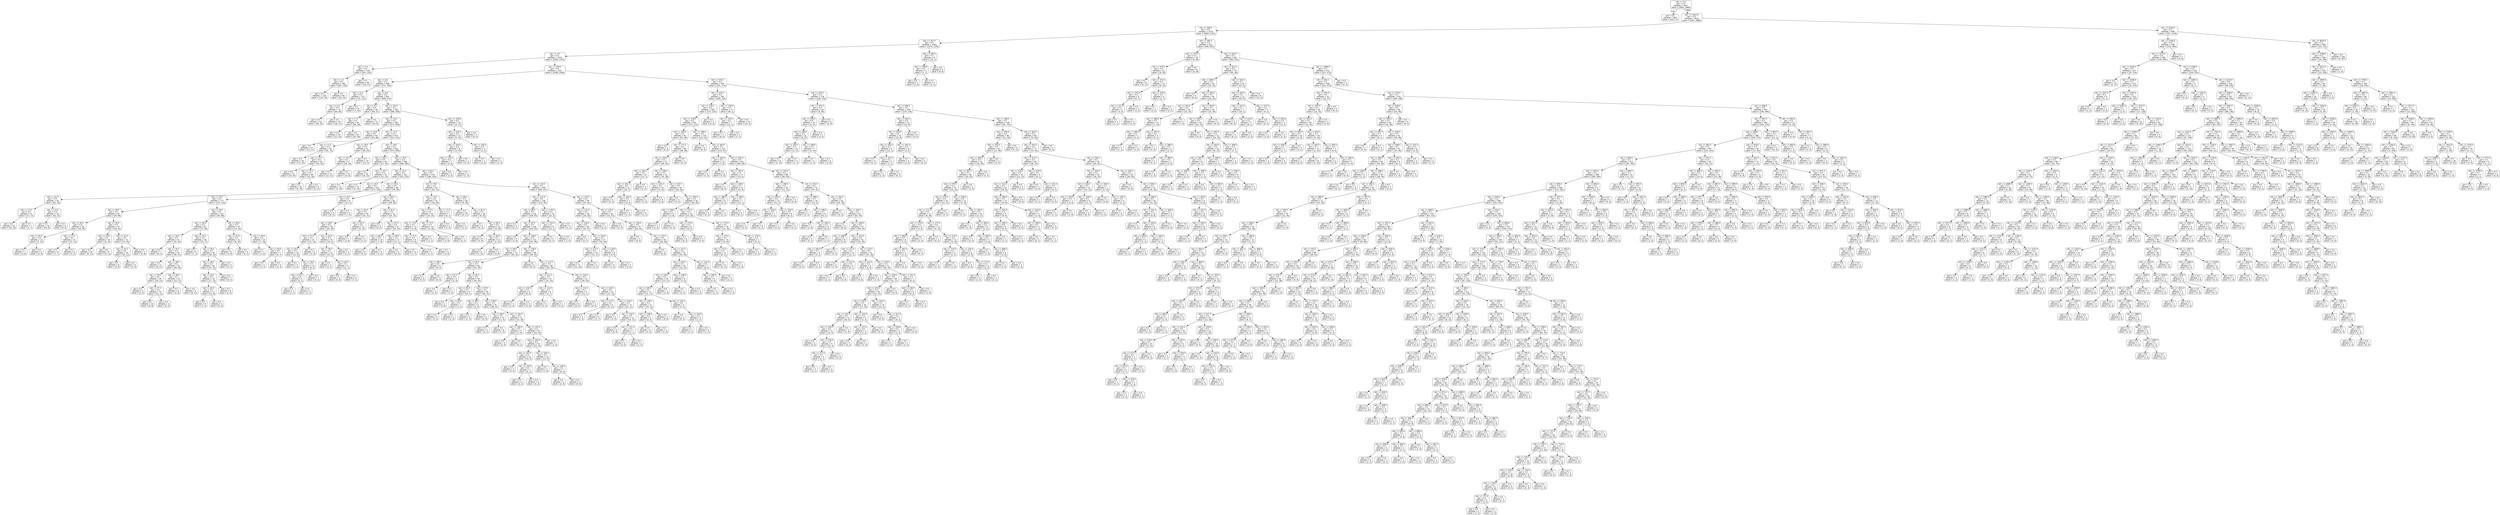 digraph Tree {
node [shape=box, style="rounded", color="black", fontname=helvetica] ;
edge [fontname=helvetica] ;
0 [label="rain <= 0.5\ngini = 0.5\nsamples = 3677\nvalue = [2842, 2889]"] ;
1 [label="gini = 0.0\nsamples = 665\nvalue = [1011, 0]"] ;
0 -> 1 [labeldistance=2.5, labelangle=45, headlabel="True"] ;
2 [label="rain <= 1012.5\ngini = 0.5\nsamples = 3012\nvalue = [1831, 2889]"] ;
0 -> 2 [labeldistance=2.5, labelangle=-45, headlabel="False"] ;
3 [label="rain <= 364.5\ngini = 0.5\nsamples = 2174\nvalue = [1664, 1761]"] ;
2 -> 3 ;
4 [label="rain <= 357.5\ngini = 0.5\nsamples = 1563\nvalue = [1274, 1194]"] ;
3 -> 4 ;
5 [label="rain <= 3.5\ngini = 0.5\nsamples = 1555\nvalue = [1259, 1193]"] ;
4 -> 5 ;
6 [label="rain <= 2.5\ngini = 0.5\nsamples = 218\nvalue = [201, 135]"] ;
5 -> 6 ;
7 [label="rain <= 1.5\ngini = 0.5\nsamples = 180\nvalue = [167, 118]"] ;
6 -> 7 ;
8 [label="gini = 0.5\nsamples = 116\nvalue = [115, 76]"] ;
7 -> 8 ;
9 [label="gini = 0.5\nsamples = 64\nvalue = [52, 42]"] ;
7 -> 9 ;
10 [label="gini = 0.4\nsamples = 38\nvalue = [34, 17]"] ;
6 -> 10 ;
11 [label="rain <= 159.5\ngini = 0.5\nsamples = 1337\nvalue = [1058, 1058]"] ;
5 -> 11 ;
12 [label="rain <= 6.5\ngini = 0.5\nsamples = 959\nvalue = [721, 784]"] ;
11 -> 12 ;
13 [label="rain <= 5.5\ngini = 0.5\nsamples = 112\nvalue = [72, 111]"] ;
12 -> 13 ;
14 [label="rain <= 4.5\ngini = 0.5\nsamples = 75\nvalue = [65, 60]"] ;
13 -> 14 ;
15 [label="gini = 0.5\nsamples = 51\nvalue = [39, 43]"] ;
14 -> 15 ;
16 [label="gini = 0.5\nsamples = 24\nvalue = [26, 17]"] ;
14 -> 16 ;
17 [label="gini = 0.2\nsamples = 37\nvalue = [7, 51]"] ;
13 -> 17 ;
18 [label="rain <= 9.5\ngini = 0.5\nsamples = 847\nvalue = [649, 673]"] ;
12 -> 18 ;
19 [label="rain <= 8.5\ngini = 0.5\nsamples = 65\nvalue = [69, 37]"] ;
18 -> 19 ;
20 [label="rain <= 7.5\ngini = 0.5\nsamples = 44\nvalue = [46, 28]"] ;
19 -> 20 ;
21 [label="gini = 0.4\nsamples = 19\nvalue = [21, 10]"] ;
20 -> 21 ;
22 [label="gini = 0.5\nsamples = 25\nvalue = [25, 18]"] ;
20 -> 22 ;
23 [label="gini = 0.4\nsamples = 21\nvalue = [23, 9]"] ;
19 -> 23 ;
24 [label="rain <= 152.5\ngini = 0.5\nsamples = 782\nvalue = [580, 636]"] ;
18 -> 24 ;
25 [label="rain <= 14.5\ngini = 0.5\nsamples = 766\nvalue = [575, 619]"] ;
24 -> 25 ;
26 [label="rain <= 10.5\ngini = 0.5\nsamples = 93\nvalue = [54, 86]"] ;
25 -> 26 ;
27 [label="gini = 0.5\nsamples = 14\nvalue = [13, 11]"] ;
26 -> 27 ;
28 [label="rain <= 11.5\ngini = 0.5\nsamples = 79\nvalue = [41, 75]"] ;
26 -> 28 ;
29 [label="gini = 0.5\nsamples = 29\nvalue = [17, 25]"] ;
28 -> 29 ;
30 [label="rain <= 12.5\ngini = 0.4\nsamples = 50\nvalue = [24, 50]"] ;
28 -> 30 ;
31 [label="gini = 0.4\nsamples = 21\nvalue = [10, 20]"] ;
30 -> 31 ;
32 [label="rain <= 13.5\ngini = 0.4\nsamples = 29\nvalue = [14, 30]"] ;
30 -> 32 ;
33 [label="gini = 0.4\nsamples = 20\nvalue = [9, 19]"] ;
32 -> 33 ;
34 [label="gini = 0.4\nsamples = 9\nvalue = [5, 11]"] ;
32 -> 34 ;
35 [label="rain <= 17.5\ngini = 0.5\nsamples = 673\nvalue = [521, 533]"] ;
25 -> 35 ;
36 [label="rain <= 16.5\ngini = 0.4\nsamples = 41\nvalue = [48, 24]"] ;
35 -> 36 ;
37 [label="rain <= 15.5\ngini = 0.5\nsamples = 27\nvalue = [26, 19]"] ;
36 -> 37 ;
38 [label="gini = 0.5\nsamples = 13\nvalue = [12, 11]"] ;
37 -> 38 ;
39 [label="gini = 0.5\nsamples = 14\nvalue = [14, 8]"] ;
37 -> 39 ;
40 [label="gini = 0.3\nsamples = 14\nvalue = [22, 5]"] ;
36 -> 40 ;
41 [label="rain <= 20.5\ngini = 0.5\nsamples = 632\nvalue = [473, 509]"] ;
35 -> 41 ;
42 [label="rain <= 18.5\ngini = 0.5\nsamples = 44\nvalue = [27, 45]"] ;
41 -> 42 ;
43 [label="gini = 0.5\nsamples = 20\nvalue = [16, 22]"] ;
42 -> 43 ;
44 [label="rain <= 19.5\ngini = 0.4\nsamples = 24\nvalue = [11, 23]"] ;
42 -> 44 ;
45 [label="gini = 0.4\nsamples = 11\nvalue = [5, 10]"] ;
44 -> 45 ;
46 [label="gini = 0.4\nsamples = 13\nvalue = [6, 13]"] ;
44 -> 46 ;
47 [label="rain <= 70.5\ngini = 0.5\nsamples = 588\nvalue = [446, 464]"] ;
41 -> 47 ;
48 [label="rain <= 51.5\ngini = 0.5\nsamples = 312\nvalue = [252, 232]"] ;
47 -> 48 ;
49 [label="rain <= 24.5\ngini = 0.5\nsamples = 222\nvalue = [173, 183]"] ;
48 -> 49 ;
50 [label="rain <= 22.5\ngini = 0.5\nsamples = 45\nvalue = [42, 29]"] ;
49 -> 50 ;
51 [label="rain <= 21.5\ngini = 0.5\nsamples = 21\nvalue = [17, 17]"] ;
50 -> 51 ;
52 [label="gini = 0.5\nsamples = 14\nvalue = [15, 10]"] ;
51 -> 52 ;
53 [label="gini = 0.3\nsamples = 7\nvalue = [2, 7]"] ;
51 -> 53 ;
54 [label="rain <= 23.5\ngini = 0.4\nsamples = 24\nvalue = [25, 12]"] ;
50 -> 54 ;
55 [label="gini = 0.5\nsamples = 16\nvalue = [16, 9]"] ;
54 -> 55 ;
56 [label="gini = 0.4\nsamples = 8\nvalue = [9, 3]"] ;
54 -> 56 ;
57 [label="rain <= 33.5\ngini = 0.5\nsamples = 177\nvalue = [131, 154]"] ;
49 -> 57 ;
58 [label="rain <= 28.5\ngini = 0.5\nsamples = 65\nvalue = [39, 68]"] ;
57 -> 58 ;
59 [label="rain <= 26.5\ngini = 0.5\nsamples = 28\nvalue = [19, 26]"] ;
58 -> 59 ;
60 [label="rain <= 25.5\ngini = 0.4\nsamples = 13\nvalue = [7, 14]"] ;
59 -> 60 ;
61 [label="gini = 0.4\nsamples = 7\nvalue = [4, 8]"] ;
60 -> 61 ;
62 [label="gini = 0.4\nsamples = 6\nvalue = [3, 6]"] ;
60 -> 62 ;
63 [label="rain <= 27.5\ngini = 0.5\nsamples = 15\nvalue = [12, 12]"] ;
59 -> 63 ;
64 [label="gini = 0.5\nsamples = 9\nvalue = [7, 7]"] ;
63 -> 64 ;
65 [label="gini = 0.5\nsamples = 6\nvalue = [5, 5]"] ;
63 -> 65 ;
66 [label="rain <= 30.5\ngini = 0.4\nsamples = 37\nvalue = [20, 42]"] ;
58 -> 66 ;
67 [label="rain <= 29.5\ngini = 0.3\nsamples = 16\nvalue = [6, 22]"] ;
66 -> 67 ;
68 [label="gini = 0.5\nsamples = 10\nvalue = [6, 11]"] ;
67 -> 68 ;
69 [label="gini = 0.0\nsamples = 6\nvalue = [0, 11]"] ;
67 -> 69 ;
70 [label="rain <= 32.5\ngini = 0.5\nsamples = 21\nvalue = [14, 20]"] ;
66 -> 70 ;
71 [label="rain <= 31.5\ngini = 0.5\nsamples = 14\nvalue = [10, 12]"] ;
70 -> 71 ;
72 [label="gini = 0.5\nsamples = 8\nvalue = [5, 8]"] ;
71 -> 72 ;
73 [label="gini = 0.5\nsamples = 6\nvalue = [5, 4]"] ;
71 -> 73 ;
74 [label="gini = 0.4\nsamples = 7\nvalue = [4, 8]"] ;
70 -> 74 ;
75 [label="rain <= 46.5\ngini = 0.5\nsamples = 112\nvalue = [92, 86]"] ;
57 -> 75 ;
76 [label="rain <= 40.5\ngini = 0.5\nsamples = 87\nvalue = [77, 60]"] ;
75 -> 76 ;
77 [label="rain <= 34.5\ngini = 0.5\nsamples = 51\nvalue = [42, 43]"] ;
76 -> 77 ;
78 [label="gini = 0.4\nsamples = 7\nvalue = [6, 2]"] ;
77 -> 78 ;
79 [label="rain <= 35.5\ngini = 0.5\nsamples = 44\nvalue = [36, 41]"] ;
77 -> 79 ;
80 [label="gini = 0.5\nsamples = 11\nvalue = [6, 11]"] ;
79 -> 80 ;
81 [label="rain <= 38.5\ngini = 0.5\nsamples = 33\nvalue = [30, 30]"] ;
79 -> 81 ;
82 [label="rain <= 36.5\ngini = 0.5\nsamples = 18\nvalue = [18, 13]"] ;
81 -> 82 ;
83 [label="gini = 0.4\nsamples = 4\nvalue = [5, 2]"] ;
82 -> 83 ;
84 [label="rain <= 37.5\ngini = 0.5\nsamples = 14\nvalue = [13, 11]"] ;
82 -> 84 ;
85 [label="gini = 0.5\nsamples = 10\nvalue = [8, 9]"] ;
84 -> 85 ;
86 [label="gini = 0.4\nsamples = 4\nvalue = [5, 2]"] ;
84 -> 86 ;
87 [label="rain <= 39.5\ngini = 0.5\nsamples = 15\nvalue = [12, 17]"] ;
81 -> 87 ;
88 [label="gini = 0.5\nsamples = 6\nvalue = [4, 6]"] ;
87 -> 88 ;
89 [label="gini = 0.5\nsamples = 9\nvalue = [8, 11]"] ;
87 -> 89 ;
90 [label="rain <= 41.5\ngini = 0.4\nsamples = 36\nvalue = [35, 17]"] ;
76 -> 90 ;
91 [label="gini = 0.2\nsamples = 6\nvalue = [7, 1]"] ;
90 -> 91 ;
92 [label="rain <= 45.5\ngini = 0.5\nsamples = 30\nvalue = [28, 16]"] ;
90 -> 92 ;
93 [label="rain <= 44.5\ngini = 0.5\nsamples = 26\nvalue = [23, 15]"] ;
92 -> 93 ;
94 [label="rain <= 43.5\ngini = 0.5\nsamples = 19\nvalue = [17, 12]"] ;
93 -> 94 ;
95 [label="rain <= 42.5\ngini = 0.5\nsamples = 11\nvalue = [12, 8]"] ;
94 -> 95 ;
96 [label="gini = 0.5\nsamples = 6\nvalue = [7, 5]"] ;
95 -> 96 ;
97 [label="gini = 0.5\nsamples = 5\nvalue = [5, 3]"] ;
95 -> 97 ;
98 [label="gini = 0.5\nsamples = 8\nvalue = [5, 4]"] ;
94 -> 98 ;
99 [label="gini = 0.4\nsamples = 7\nvalue = [6, 3]"] ;
93 -> 99 ;
100 [label="gini = 0.3\nsamples = 4\nvalue = [5, 1]"] ;
92 -> 100 ;
101 [label="rain <= 48.5\ngini = 0.5\nsamples = 25\nvalue = [15, 26]"] ;
75 -> 101 ;
102 [label="rain <= 47.5\ngini = 0.5\nsamples = 11\nvalue = [8, 10]"] ;
101 -> 102 ;
103 [label="gini = 0.4\nsamples = 6\nvalue = [3, 8]"] ;
102 -> 103 ;
104 [label="gini = 0.4\nsamples = 5\nvalue = [5, 2]"] ;
102 -> 104 ;
105 [label="rain <= 49.5\ngini = 0.4\nsamples = 14\nvalue = [7, 16]"] ;
101 -> 105 ;
106 [label="gini = 0.2\nsamples = 7\nvalue = [1, 9]"] ;
105 -> 106 ;
107 [label="rain <= 50.5\ngini = 0.5\nsamples = 7\nvalue = [6, 7]"] ;
105 -> 107 ;
108 [label="gini = 0.5\nsamples = 3\nvalue = [3, 3]"] ;
107 -> 108 ;
109 [label="gini = 0.5\nsamples = 4\nvalue = [3, 4]"] ;
107 -> 109 ;
110 [label="rain <= 53.5\ngini = 0.5\nsamples = 90\nvalue = [79, 49]"] ;
48 -> 110 ;
111 [label="rain <= 52.5\ngini = 0.3\nsamples = 8\nvalue = [13, 3]"] ;
110 -> 111 ;
112 [label="gini = 0.4\nsamples = 5\nvalue = [6, 3]"] ;
111 -> 112 ;
113 [label="gini = 0.0\nsamples = 3\nvalue = [7, 0]"] ;
111 -> 113 ;
114 [label="rain <= 64.5\ngini = 0.5\nsamples = 82\nvalue = [66, 46]"] ;
110 -> 114 ;
115 [label="rain <= 62.5\ngini = 0.5\nsamples = 50\nvalue = [33, 31]"] ;
114 -> 115 ;
116 [label="rain <= 58.5\ngini = 0.5\nsamples = 38\nvalue = [29, 18]"] ;
115 -> 116 ;
117 [label="rain <= 57.5\ngini = 0.5\nsamples = 22\nvalue = [13, 14]"] ;
116 -> 117 ;
118 [label="rain <= 54.5\ngini = 0.5\nsamples = 16\nvalue = [11, 8]"] ;
117 -> 118 ;
119 [label="gini = 0.5\nsamples = 4\nvalue = [3, 3]"] ;
118 -> 119 ;
120 [label="rain <= 56.5\ngini = 0.5\nsamples = 12\nvalue = [8, 5]"] ;
118 -> 120 ;
121 [label="rain <= 55.5\ngini = 0.4\nsamples = 5\nvalue = [4, 2]"] ;
120 -> 121 ;
122 [label="gini = 0.4\nsamples = 3\nvalue = [2, 1]"] ;
121 -> 122 ;
123 [label="gini = 0.4\nsamples = 2\nvalue = [2, 1]"] ;
121 -> 123 ;
124 [label="gini = 0.5\nsamples = 7\nvalue = [4, 3]"] ;
120 -> 124 ;
125 [label="gini = 0.4\nsamples = 6\nvalue = [2, 6]"] ;
117 -> 125 ;
126 [label="rain <= 61.5\ngini = 0.3\nsamples = 16\nvalue = [16, 4]"] ;
116 -> 126 ;
127 [label="rain <= 59.5\ngini = 0.2\nsamples = 12\nvalue = [14, 2]"] ;
126 -> 127 ;
128 [label="gini = 0.4\nsamples = 3\nvalue = [3, 1]"] ;
127 -> 128 ;
129 [label="rain <= 60.5\ngini = 0.2\nsamples = 9\nvalue = [11, 1]"] ;
127 -> 129 ;
130 [label="gini = 0.0\nsamples = 3\nvalue = [4, 0]"] ;
129 -> 130 ;
131 [label="gini = 0.2\nsamples = 6\nvalue = [7, 1]"] ;
129 -> 131 ;
132 [label="gini = 0.5\nsamples = 4\nvalue = [2, 2]"] ;
126 -> 132 ;
133 [label="rain <= 63.5\ngini = 0.4\nsamples = 12\nvalue = [4, 13]"] ;
115 -> 133 ;
134 [label="gini = 0.4\nsamples = 7\nvalue = [3, 8]"] ;
133 -> 134 ;
135 [label="gini = 0.3\nsamples = 5\nvalue = [1, 5]"] ;
133 -> 135 ;
136 [label="rain <= 65.5\ngini = 0.4\nsamples = 32\nvalue = [33, 15]"] ;
114 -> 136 ;
137 [label="gini = 0.0\nsamples = 5\nvalue = [9, 0]"] ;
136 -> 137 ;
138 [label="rain <= 67.5\ngini = 0.5\nsamples = 27\nvalue = [24, 15]"] ;
136 -> 138 ;
139 [label="rain <= 66.5\ngini = 0.5\nsamples = 10\nvalue = [7, 8]"] ;
138 -> 139 ;
140 [label="gini = 0.4\nsamples = 6\nvalue = [6, 3]"] ;
139 -> 140 ;
141 [label="gini = 0.3\nsamples = 4\nvalue = [1, 5]"] ;
139 -> 141 ;
142 [label="rain <= 69.5\ngini = 0.4\nsamples = 17\nvalue = [17, 7]"] ;
138 -> 142 ;
143 [label="gini = 0.0\nsamples = 6\nvalue = [10, 0]"] ;
142 -> 143 ;
144 [label="gini = 0.5\nsamples = 11\nvalue = [7, 7]"] ;
142 -> 144 ;
145 [label="rain <= 85.5\ngini = 0.5\nsamples = 276\nvalue = [194, 232]"] ;
47 -> 145 ;
146 [label="rain <= 78.5\ngini = 0.4\nsamples = 67\nvalue = [25, 75]"] ;
145 -> 146 ;
147 [label="rain <= 75.5\ngini = 0.5\nsamples = 31\nvalue = [16, 26]"] ;
146 -> 147 ;
148 [label="rain <= 73.5\ngini = 0.4\nsamples = 24\nvalue = [10, 25]"] ;
147 -> 148 ;
149 [label="rain <= 72.5\ngini = 0.5\nsamples = 11\nvalue = [5, 9]"] ;
148 -> 149 ;
150 [label="rain <= 71.5\ngini = 0.4\nsamples = 9\nvalue = [4, 8]"] ;
149 -> 150 ;
151 [label="gini = 0.4\nsamples = 3\nvalue = [1, 2]"] ;
150 -> 151 ;
152 [label="gini = 0.4\nsamples = 6\nvalue = [3, 6]"] ;
150 -> 152 ;
153 [label="gini = 0.5\nsamples = 2\nvalue = [1, 1]"] ;
149 -> 153 ;
154 [label="rain <= 74.5\ngini = 0.4\nsamples = 13\nvalue = [5, 16]"] ;
148 -> 154 ;
155 [label="gini = 0.3\nsamples = 6\nvalue = [2, 9]"] ;
154 -> 155 ;
156 [label="gini = 0.4\nsamples = 7\nvalue = [3, 7]"] ;
154 -> 156 ;
157 [label="rain <= 77.5\ngini = 0.2\nsamples = 7\nvalue = [6, 1]"] ;
147 -> 157 ;
158 [label="gini = 0.0\nsamples = 5\nvalue = [5, 0]"] ;
157 -> 158 ;
159 [label="gini = 0.5\nsamples = 2\nvalue = [1, 1]"] ;
157 -> 159 ;
160 [label="rain <= 80.5\ngini = 0.3\nsamples = 36\nvalue = [9, 49]"] ;
146 -> 160 ;
161 [label="gini = 0.0\nsamples = 10\nvalue = [0, 17]"] ;
160 -> 161 ;
162 [label="rain <= 81.5\ngini = 0.3\nsamples = 26\nvalue = [9, 32]"] ;
160 -> 162 ;
163 [label="gini = 0.5\nsamples = 5\nvalue = [4, 3]"] ;
162 -> 163 ;
164 [label="rain <= 82.5\ngini = 0.3\nsamples = 21\nvalue = [5, 29]"] ;
162 -> 164 ;
165 [label="gini = 0.4\nsamples = 8\nvalue = [3, 8]"] ;
164 -> 165 ;
166 [label="rain <= 83.5\ngini = 0.2\nsamples = 13\nvalue = [2, 21]"] ;
164 -> 166 ;
167 [label="gini = 0.2\nsamples = 9\nvalue = [2, 13]"] ;
166 -> 167 ;
168 [label="gini = 0.0\nsamples = 4\nvalue = [0, 8]"] ;
166 -> 168 ;
169 [label="rain <= 125.5\ngini = 0.5\nsamples = 209\nvalue = [169, 157]"] ;
145 -> 169 ;
170 [label="rain <= 122.5\ngini = 0.5\nsamples = 140\nvalue = [122, 95]"] ;
169 -> 170 ;
171 [label="rain <= 86.5\ngini = 0.5\nsamples = 130\nvalue = [109, 93]"] ;
170 -> 171 ;
172 [label="gini = 0.2\nsamples = 4\nvalue = [6, 1]"] ;
171 -> 172 ;
173 [label="rain <= 87.5\ngini = 0.5\nsamples = 126\nvalue = [103, 92]"] ;
171 -> 173 ;
174 [label="gini = 0.4\nsamples = 5\nvalue = [2, 6]"] ;
173 -> 174 ;
175 [label="rain <= 108.5\ngini = 0.5\nsamples = 121\nvalue = [101, 86]"] ;
173 -> 175 ;
176 [label="rain <= 90.5\ngini = 0.5\nsamples = 73\nvalue = [61, 42]"] ;
175 -> 176 ;
177 [label="rain <= 88.5\ngini = 0.4\nsamples = 9\nvalue = [9, 3]"] ;
176 -> 177 ;
178 [label="gini = 0.5\nsamples = 5\nvalue = [5, 3]"] ;
177 -> 178 ;
179 [label="gini = 0.0\nsamples = 4\nvalue = [4, 0]"] ;
177 -> 179 ;
180 [label="rain <= 92.5\ngini = 0.5\nsamples = 64\nvalue = [52, 39]"] ;
176 -> 180 ;
181 [label="rain <= 91.5\ngini = 0.4\nsamples = 5\nvalue = [2, 6]"] ;
180 -> 181 ;
182 [label="gini = 0.4\nsamples = 2\nvalue = [1, 2]"] ;
181 -> 182 ;
183 [label="gini = 0.3\nsamples = 3\nvalue = [1, 4]"] ;
181 -> 183 ;
184 [label="rain <= 95.5\ngini = 0.5\nsamples = 59\nvalue = [50, 33]"] ;
180 -> 184 ;
185 [label="rain <= 93.5\ngini = 0.3\nsamples = 9\nvalue = [10, 2]"] ;
184 -> 185 ;
186 [label="gini = 0.0\nsamples = 2\nvalue = [3, 0]"] ;
185 -> 186 ;
187 [label="rain <= 94.5\ngini = 0.3\nsamples = 7\nvalue = [7, 2]"] ;
185 -> 187 ;
188 [label="gini = 0.4\nsamples = 5\nvalue = [5, 2]"] ;
187 -> 188 ;
189 [label="gini = 0.0\nsamples = 2\nvalue = [2, 0]"] ;
187 -> 189 ;
190 [label="rain <= 97.5\ngini = 0.5\nsamples = 50\nvalue = [40, 31]"] ;
184 -> 190 ;
191 [label="rain <= 96.5\ngini = 0.3\nsamples = 9\nvalue = [2, 9]"] ;
190 -> 191 ;
192 [label="gini = 0.5\nsamples = 5\nvalue = [2, 3]"] ;
191 -> 192 ;
193 [label="gini = 0.0\nsamples = 4\nvalue = [0, 6]"] ;
191 -> 193 ;
194 [label="rain <= 99.5\ngini = 0.5\nsamples = 41\nvalue = [38, 22]"] ;
190 -> 194 ;
195 [label="rain <= 98.5\ngini = 0.4\nsamples = 10\nvalue = [11, 4]"] ;
194 -> 195 ;
196 [label="gini = 0.3\nsamples = 4\nvalue = [4, 1]"] ;
195 -> 196 ;
197 [label="gini = 0.4\nsamples = 6\nvalue = [7, 3]"] ;
195 -> 197 ;
198 [label="rain <= 101.5\ngini = 0.5\nsamples = 31\nvalue = [27, 18]"] ;
194 -> 198 ;
199 [label="rain <= 100.5\ngini = 0.5\nsamples = 6\nvalue = [3, 4]"] ;
198 -> 199 ;
200 [label="gini = 0.5\nsamples = 5\nvalue = [3, 3]"] ;
199 -> 200 ;
201 [label="gini = 0.0\nsamples = 1\nvalue = [0, 1]"] ;
199 -> 201 ;
202 [label="rain <= 107.5\ngini = 0.5\nsamples = 25\nvalue = [24, 14]"] ;
198 -> 202 ;
203 [label="rain <= 104.5\ngini = 0.5\nsamples = 24\nvalue = [23, 14]"] ;
202 -> 203 ;
204 [label="rain <= 102.5\ngini = 0.4\nsamples = 10\nvalue = [10, 5]"] ;
203 -> 204 ;
205 [label="gini = 0.4\nsamples = 3\nvalue = [4, 2]"] ;
204 -> 205 ;
206 [label="rain <= 103.5\ngini = 0.4\nsamples = 7\nvalue = [6, 3]"] ;
204 -> 206 ;
207 [label="gini = 0.4\nsamples = 3\nvalue = [2, 1]"] ;
206 -> 207 ;
208 [label="gini = 0.4\nsamples = 4\nvalue = [4, 2]"] ;
206 -> 208 ;
209 [label="rain <= 105.5\ngini = 0.5\nsamples = 14\nvalue = [13, 9]"] ;
203 -> 209 ;
210 [label="gini = 0.5\nsamples = 7\nvalue = [7, 6]"] ;
209 -> 210 ;
211 [label="rain <= 106.5\ngini = 0.4\nsamples = 7\nvalue = [6, 3]"] ;
209 -> 211 ;
212 [label="gini = 0.0\nsamples = 2\nvalue = [2, 0]"] ;
211 -> 212 ;
213 [label="gini = 0.5\nsamples = 5\nvalue = [4, 3]"] ;
211 -> 213 ;
214 [label="gini = 0.0\nsamples = 1\nvalue = [1, 0]"] ;
202 -> 214 ;
215 [label="rain <= 109.5\ngini = 0.5\nsamples = 48\nvalue = [40, 44]"] ;
175 -> 215 ;
216 [label="gini = 0.0\nsamples = 2\nvalue = [0, 5]"] ;
215 -> 216 ;
217 [label="rain <= 113.5\ngini = 0.5\nsamples = 46\nvalue = [40, 39]"] ;
215 -> 217 ;
218 [label="rain <= 111.5\ngini = 0.5\nsamples = 15\nvalue = [10, 15]"] ;
217 -> 218 ;
219 [label="rain <= 110.5\ngini = 0.5\nsamples = 9\nvalue = [8, 8]"] ;
218 -> 219 ;
220 [label="gini = 0.5\nsamples = 3\nvalue = [3, 4]"] ;
219 -> 220 ;
221 [label="gini = 0.5\nsamples = 6\nvalue = [5, 4]"] ;
219 -> 221 ;
222 [label="rain <= 112.5\ngini = 0.3\nsamples = 6\nvalue = [2, 7]"] ;
218 -> 222 ;
223 [label="gini = 0.4\nsamples = 4\nvalue = [2, 5]"] ;
222 -> 223 ;
224 [label="gini = 0.0\nsamples = 2\nvalue = [0, 2]"] ;
222 -> 224 ;
225 [label="rain <= 116.5\ngini = 0.5\nsamples = 31\nvalue = [30, 24]"] ;
217 -> 225 ;
226 [label="rain <= 114.5\ngini = 0.2\nsamples = 9\nvalue = [13, 2]"] ;
225 -> 226 ;
227 [label="gini = 0.3\nsamples = 6\nvalue = [9, 2]"] ;
226 -> 227 ;
228 [label="gini = 0.0\nsamples = 3\nvalue = [4, 0]"] ;
226 -> 228 ;
229 [label="rain <= 118.5\ngini = 0.5\nsamples = 22\nvalue = [17, 22]"] ;
225 -> 229 ;
230 [label="rain <= 117.5\ngini = 0.4\nsamples = 9\nvalue = [4, 11]"] ;
229 -> 230 ;
231 [label="gini = 0.4\nsamples = 4\nvalue = [2, 4]"] ;
230 -> 231 ;
232 [label="gini = 0.3\nsamples = 5\nvalue = [2, 7]"] ;
230 -> 232 ;
233 [label="rain <= 119.5\ngini = 0.5\nsamples = 13\nvalue = [13, 11]"] ;
229 -> 233 ;
234 [label="gini = 0.0\nsamples = 2\nvalue = [3, 0]"] ;
233 -> 234 ;
235 [label="rain <= 120.5\ngini = 0.5\nsamples = 11\nvalue = [10, 11]"] ;
233 -> 235 ;
236 [label="gini = 0.5\nsamples = 4\nvalue = [6, 4]"] ;
235 -> 236 ;
237 [label="rain <= 121.5\ngini = 0.5\nsamples = 7\nvalue = [4, 7]"] ;
235 -> 237 ;
238 [label="gini = 0.5\nsamples = 5\nvalue = [3, 5]"] ;
237 -> 238 ;
239 [label="gini = 0.4\nsamples = 2\nvalue = [1, 2]"] ;
237 -> 239 ;
240 [label="rain <= 124.5\ngini = 0.2\nsamples = 10\nvalue = [13, 2]"] ;
170 -> 240 ;
241 [label="rain <= 123.5\ngini = 0.1\nsamples = 8\nvalue = [12, 1]"] ;
240 -> 241 ;
242 [label="gini = 0.3\nsamples = 5\nvalue = [5, 1]"] ;
241 -> 242 ;
243 [label="gini = 0.0\nsamples = 3\nvalue = [7, 0]"] ;
241 -> 243 ;
244 [label="gini = 0.5\nsamples = 2\nvalue = [1, 1]"] ;
240 -> 244 ;
245 [label="rain <= 132.5\ngini = 0.5\nsamples = 69\nvalue = [47, 62]"] ;
169 -> 245 ;
246 [label="rain <= 131.5\ngini = 0.5\nsamples = 29\nvalue = [16, 29]"] ;
245 -> 246 ;
247 [label="rain <= 126.5\ngini = 0.5\nsamples = 28\nvalue = [16, 27]"] ;
246 -> 247 ;
248 [label="gini = 0.0\nsamples = 1\nvalue = [0, 1]"] ;
247 -> 248 ;
249 [label="rain <= 129.0\ngini = 0.5\nsamples = 27\nvalue = [16, 26]"] ;
247 -> 249 ;
250 [label="rain <= 127.5\ngini = 0.5\nsamples = 19\nvalue = [12, 17]"] ;
249 -> 250 ;
251 [label="gini = 0.5\nsamples = 17\nvalue = [11, 16]"] ;
250 -> 251 ;
252 [label="gini = 0.5\nsamples = 2\nvalue = [1, 1]"] ;
250 -> 252 ;
253 [label="rain <= 130.5\ngini = 0.4\nsamples = 8\nvalue = [4, 9]"] ;
249 -> 253 ;
254 [label="gini = 0.3\nsamples = 4\nvalue = [1, 5]"] ;
253 -> 254 ;
255 [label="gini = 0.5\nsamples = 4\nvalue = [3, 4]"] ;
253 -> 255 ;
256 [label="gini = 0.0\nsamples = 1\nvalue = [0, 2]"] ;
246 -> 256 ;
257 [label="rain <= 135.5\ngini = 0.5\nsamples = 40\nvalue = [31, 33]"] ;
245 -> 257 ;
258 [label="gini = 0.0\nsamples = 3\nvalue = [5, 0]"] ;
257 -> 258 ;
259 [label="rain <= 136.5\ngini = 0.5\nsamples = 37\nvalue = [26, 33]"] ;
257 -> 259 ;
260 [label="gini = 0.0\nsamples = 3\nvalue = [0, 5]"] ;
259 -> 260 ;
261 [label="rain <= 137.5\ngini = 0.5\nsamples = 34\nvalue = [26, 28]"] ;
259 -> 261 ;
262 [label="gini = 0.0\nsamples = 3\nvalue = [6, 0]"] ;
261 -> 262 ;
263 [label="rain <= 147.5\ngini = 0.5\nsamples = 31\nvalue = [20, 28]"] ;
261 -> 263 ;
264 [label="rain <= 145.5\ngini = 0.5\nsamples = 24\nvalue = [14, 23]"] ;
263 -> 264 ;
265 [label="rain <= 144.5\ngini = 0.5\nsamples = 18\nvalue = [13, 17]"] ;
264 -> 265 ;
266 [label="rain <= 140.5\ngini = 0.5\nsamples = 17\nvalue = [12, 17]"] ;
265 -> 266 ;
267 [label="rain <= 139.5\ngini = 0.5\nsamples = 12\nvalue = [10, 12]"] ;
266 -> 267 ;
268 [label="rain <= 138.5\ngini = 0.5\nsamples = 5\nvalue = [4, 4]"] ;
267 -> 268 ;
269 [label="gini = 0.5\nsamples = 4\nvalue = [3, 4]"] ;
268 -> 269 ;
270 [label="gini = 0.0\nsamples = 1\nvalue = [1, 0]"] ;
268 -> 270 ;
271 [label="gini = 0.5\nsamples = 7\nvalue = [6, 8]"] ;
267 -> 271 ;
272 [label="rain <= 141.5\ngini = 0.4\nsamples = 5\nvalue = [2, 5]"] ;
266 -> 272 ;
273 [label="gini = 0.0\nsamples = 1\nvalue = [0, 3]"] ;
272 -> 273 ;
274 [label="rain <= 143.0\ngini = 0.5\nsamples = 4\nvalue = [2, 2]"] ;
272 -> 274 ;
275 [label="gini = 0.5\nsamples = 2\nvalue = [1, 1]"] ;
274 -> 275 ;
276 [label="gini = 0.5\nsamples = 2\nvalue = [1, 1]"] ;
274 -> 276 ;
277 [label="gini = 0.0\nsamples = 1\nvalue = [1, 0]"] ;
265 -> 277 ;
278 [label="rain <= 146.5\ngini = 0.2\nsamples = 6\nvalue = [1, 6]"] ;
264 -> 278 ;
279 [label="gini = 0.0\nsamples = 1\nvalue = [0, 2]"] ;
278 -> 279 ;
280 [label="gini = 0.3\nsamples = 5\nvalue = [1, 4]"] ;
278 -> 280 ;
281 [label="rain <= 151.0\ngini = 0.5\nsamples = 7\nvalue = [6, 5]"] ;
263 -> 281 ;
282 [label="rain <= 149.0\ngini = 0.5\nsamples = 4\nvalue = [4, 3]"] ;
281 -> 282 ;
283 [label="gini = 0.5\nsamples = 2\nvalue = [1, 1]"] ;
282 -> 283 ;
284 [label="gini = 0.5\nsamples = 2\nvalue = [3, 2]"] ;
282 -> 284 ;
285 [label="gini = 0.5\nsamples = 3\nvalue = [2, 2]"] ;
281 -> 285 ;
286 [label="rain <= 158.0\ngini = 0.4\nsamples = 16\nvalue = [5, 17]"] ;
24 -> 286 ;
287 [label="rain <= 155.5\ngini = 0.4\nsamples = 12\nvalue = [5, 12]"] ;
286 -> 287 ;
288 [label="rain <= 154.5\ngini = 0.4\nsamples = 9\nvalue = [3, 10]"] ;
287 -> 288 ;
289 [label="rain <= 153.5\ngini = 0.4\nsamples = 7\nvalue = [3, 8]"] ;
288 -> 289 ;
290 [label="gini = 0.4\nsamples = 5\nvalue = [2, 5]"] ;
289 -> 290 ;
291 [label="gini = 0.4\nsamples = 2\nvalue = [1, 3]"] ;
289 -> 291 ;
292 [label="gini = 0.0\nsamples = 2\nvalue = [0, 2]"] ;
288 -> 292 ;
293 [label="rain <= 156.5\ngini = 0.5\nsamples = 3\nvalue = [2, 2]"] ;
287 -> 293 ;
294 [label="gini = 0.0\nsamples = 1\nvalue = [1, 0]"] ;
293 -> 294 ;
295 [label="gini = 0.4\nsamples = 2\nvalue = [1, 2]"] ;
293 -> 295 ;
296 [label="gini = 0.0\nsamples = 4\nvalue = [0, 5]"] ;
286 -> 296 ;
297 [label="rain <= 243.5\ngini = 0.5\nsamples = 378\nvalue = [337, 274]"] ;
11 -> 297 ;
298 [label="rain <= 233.5\ngini = 0.5\nsamples = 200\nvalue = [209, 120]"] ;
297 -> 298 ;
299 [label="rain <= 232.5\ngini = 0.5\nsamples = 183\nvalue = [173, 119]"] ;
298 -> 299 ;
300 [label="rain <= 178.5\ngini = 0.5\nsamples = 181\nvalue = [173, 115]"] ;
299 -> 300 ;
301 [label="rain <= 160.5\ngini = 0.5\nsamples = 61\nvalue = [52, 48]"] ;
300 -> 301 ;
302 [label="gini = 0.0\nsamples = 3\nvalue = [6, 0]"] ;
301 -> 302 ;
303 [label="rain <= 177.5\ngini = 0.5\nsamples = 58\nvalue = [46, 48]"] ;
301 -> 303 ;
304 [label="rain <= 164.5\ngini = 0.5\nsamples = 57\nvalue = [46, 45]"] ;
303 -> 304 ;
305 [label="rain <= 163.5\ngini = 0.5\nsamples = 14\nvalue = [12, 7]"] ;
304 -> 305 ;
306 [label="rain <= 161.5\ngini = 0.5\nsamples = 12\nvalue = [10, 7]"] ;
305 -> 306 ;
307 [label="gini = 0.5\nsamples = 5\nvalue = [5, 3]"] ;
306 -> 307 ;
308 [label="rain <= 162.5\ngini = 0.5\nsamples = 7\nvalue = [5, 4]"] ;
306 -> 308 ;
309 [label="gini = 0.5\nsamples = 3\nvalue = [2, 2]"] ;
308 -> 309 ;
310 [label="gini = 0.5\nsamples = 4\nvalue = [3, 2]"] ;
308 -> 310 ;
311 [label="gini = 0.0\nsamples = 2\nvalue = [2, 0]"] ;
305 -> 311 ;
312 [label="rain <= 166.5\ngini = 0.5\nsamples = 43\nvalue = [34, 38]"] ;
304 -> 312 ;
313 [label="rain <= 165.5\ngini = 0.4\nsamples = 10\nvalue = [4, 12]"] ;
312 -> 313 ;
314 [label="gini = 0.4\nsamples = 2\nvalue = [1, 3]"] ;
313 -> 314 ;
315 [label="gini = 0.4\nsamples = 8\nvalue = [3, 9]"] ;
313 -> 315 ;
316 [label="rain <= 167.5\ngini = 0.5\nsamples = 33\nvalue = [30, 26]"] ;
312 -> 316 ;
317 [label="gini = 0.0\nsamples = 3\nvalue = [4, 0]"] ;
316 -> 317 ;
318 [label="rain <= 169.5\ngini = 0.5\nsamples = 30\nvalue = [26, 26]"] ;
316 -> 318 ;
319 [label="rain <= 168.5\ngini = 0.4\nsamples = 6\nvalue = [3, 8]"] ;
318 -> 319 ;
320 [label="gini = 0.3\nsamples = 3\nvalue = [1, 4]"] ;
319 -> 320 ;
321 [label="gini = 0.4\nsamples = 3\nvalue = [2, 4]"] ;
319 -> 321 ;
322 [label="rain <= 171.5\ngini = 0.5\nsamples = 24\nvalue = [23, 18]"] ;
318 -> 322 ;
323 [label="rain <= 170.5\ngini = 0.3\nsamples = 8\nvalue = [9, 2]"] ;
322 -> 323 ;
324 [label="gini = 0.4\nsamples = 6\nvalue = [6, 2]"] ;
323 -> 324 ;
325 [label="gini = 0.0\nsamples = 2\nvalue = [3, 0]"] ;
323 -> 325 ;
326 [label="rain <= 175.0\ngini = 0.5\nsamples = 16\nvalue = [14, 16]"] ;
322 -> 326 ;
327 [label="rain <= 173.5\ngini = 0.5\nsamples = 13\nvalue = [9, 14]"] ;
326 -> 327 ;
328 [label="rain <= 172.5\ngini = 0.5\nsamples = 11\nvalue = [8, 11]"] ;
327 -> 328 ;
329 [label="gini = 0.5\nsamples = 9\nvalue = [6, 11]"] ;
328 -> 329 ;
330 [label="gini = 0.0\nsamples = 2\nvalue = [2, 0]"] ;
328 -> 330 ;
331 [label="gini = 0.4\nsamples = 2\nvalue = [1, 3]"] ;
327 -> 331 ;
332 [label="rain <= 176.5\ngini = 0.4\nsamples = 3\nvalue = [5, 2]"] ;
326 -> 332 ;
333 [label="gini = 0.0\nsamples = 1\nvalue = [2, 0]"] ;
332 -> 333 ;
334 [label="gini = 0.5\nsamples = 2\nvalue = [3, 2]"] ;
332 -> 334 ;
335 [label="gini = 0.0\nsamples = 1\nvalue = [0, 3]"] ;
303 -> 335 ;
336 [label="rain <= 180.5\ngini = 0.5\nsamples = 120\nvalue = [121, 67]"] ;
300 -> 336 ;
337 [label="gini = 0.0\nsamples = 5\nvalue = [6, 0]"] ;
336 -> 337 ;
338 [label="rain <= 184.0\ngini = 0.5\nsamples = 115\nvalue = [115, 67]"] ;
336 -> 338 ;
339 [label="rain <= 182.0\ngini = 0.5\nsamples = 10\nvalue = [7, 9]"] ;
338 -> 339 ;
340 [label="gini = 0.5\nsamples = 4\nvalue = [3, 3]"] ;
339 -> 340 ;
341 [label="gini = 0.5\nsamples = 6\nvalue = [4, 6]"] ;
339 -> 341 ;
342 [label="rain <= 192.0\ngini = 0.5\nsamples = 105\nvalue = [108, 58]"] ;
338 -> 342 ;
343 [label="rain <= 187.5\ngini = 0.3\nsamples = 17\nvalue = [23, 4]"] ;
342 -> 343 ;
344 [label="gini = 0.0\nsamples = 4\nvalue = [8, 0]"] ;
343 -> 344 ;
345 [label="rain <= 189.5\ngini = 0.3\nsamples = 13\nvalue = [15, 4]"] ;
343 -> 345 ;
346 [label="rain <= 188.5\ngini = 0.5\nsamples = 6\nvalue = [4, 3]"] ;
345 -> 346 ;
347 [label="gini = 0.4\nsamples = 3\nvalue = [2, 1]"] ;
346 -> 347 ;
348 [label="gini = 0.5\nsamples = 3\nvalue = [2, 2]"] ;
346 -> 348 ;
349 [label="rain <= 190.5\ngini = 0.2\nsamples = 7\nvalue = [11, 1]"] ;
345 -> 349 ;
350 [label="gini = 0.2\nsamples = 5\nvalue = [8, 1]"] ;
349 -> 350 ;
351 [label="gini = 0.0\nsamples = 2\nvalue = [3, 0]"] ;
349 -> 351 ;
352 [label="rain <= 197.5\ngini = 0.5\nsamples = 88\nvalue = [85, 54]"] ;
342 -> 352 ;
353 [label="rain <= 196.5\ngini = 0.5\nsamples = 16\nvalue = [11, 13]"] ;
352 -> 353 ;
354 [label="rain <= 194.5\ngini = 0.5\nsamples = 13\nvalue = [11, 7]"] ;
353 -> 354 ;
355 [label="rain <= 193.5\ngini = 0.5\nsamples = 7\nvalue = [5, 5]"] ;
354 -> 355 ;
356 [label="gini = 0.5\nsamples = 3\nvalue = [2, 2]"] ;
355 -> 356 ;
357 [label="gini = 0.5\nsamples = 4\nvalue = [3, 3]"] ;
355 -> 357 ;
358 [label="rain <= 195.5\ngini = 0.4\nsamples = 6\nvalue = [6, 2]"] ;
354 -> 358 ;
359 [label="gini = 0.4\nsamples = 2\nvalue = [3, 1]"] ;
358 -> 359 ;
360 [label="gini = 0.4\nsamples = 4\nvalue = [3, 1]"] ;
358 -> 360 ;
361 [label="gini = 0.0\nsamples = 3\nvalue = [0, 6]"] ;
353 -> 361 ;
362 [label="rain <= 201.5\ngini = 0.5\nsamples = 72\nvalue = [74, 41]"] ;
352 -> 362 ;
363 [label="rain <= 198.5\ngini = 0.3\nsamples = 10\nvalue = [12, 3]"] ;
362 -> 363 ;
364 [label="gini = 0.4\nsamples = 2\nvalue = [2, 1]"] ;
363 -> 364 ;
365 [label="rain <= 199.5\ngini = 0.3\nsamples = 8\nvalue = [10, 2]"] ;
363 -> 365 ;
366 [label="gini = 0.0\nsamples = 2\nvalue = [2, 0]"] ;
365 -> 366 ;
367 [label="rain <= 200.5\ngini = 0.3\nsamples = 6\nvalue = [8, 2]"] ;
365 -> 367 ;
368 [label="gini = 0.3\nsamples = 3\nvalue = [5, 1]"] ;
367 -> 368 ;
369 [label="gini = 0.4\nsamples = 3\nvalue = [3, 1]"] ;
367 -> 369 ;
370 [label="rain <= 202.5\ngini = 0.5\nsamples = 62\nvalue = [62, 38]"] ;
362 -> 370 ;
371 [label="gini = 0.0\nsamples = 1\nvalue = [0, 3]"] ;
370 -> 371 ;
372 [label="rain <= 204.5\ngini = 0.5\nsamples = 61\nvalue = [62, 35]"] ;
370 -> 372 ;
373 [label="gini = 0.0\nsamples = 4\nvalue = [6, 0]"] ;
372 -> 373 ;
374 [label="rain <= 208.0\ngini = 0.5\nsamples = 57\nvalue = [56, 35]"] ;
372 -> 374 ;
375 [label="rain <= 206.5\ngini = 0.4\nsamples = 6\nvalue = [3, 6]"] ;
374 -> 375 ;
376 [label="rain <= 205.5\ngini = 0.5\nsamples = 4\nvalue = [3, 3]"] ;
375 -> 376 ;
377 [label="gini = 0.0\nsamples = 1\nvalue = [0, 2]"] ;
376 -> 377 ;
378 [label="gini = 0.4\nsamples = 3\nvalue = [3, 1]"] ;
376 -> 378 ;
379 [label="gini = 0.0\nsamples = 2\nvalue = [0, 3]"] ;
375 -> 379 ;
380 [label="rain <= 213.5\ngini = 0.5\nsamples = 51\nvalue = [53, 29]"] ;
374 -> 380 ;
381 [label="rain <= 211.5\ngini = 0.1\nsamples = 10\nvalue = [12, 1]"] ;
380 -> 381 ;
382 [label="gini = 0.0\nsamples = 5\nvalue = [7, 0]"] ;
381 -> 382 ;
383 [label="rain <= 212.5\ngini = 0.3\nsamples = 5\nvalue = [5, 1]"] ;
381 -> 383 ;
384 [label="gini = 0.4\nsamples = 3\nvalue = [2, 1]"] ;
383 -> 384 ;
385 [label="gini = 0.0\nsamples = 2\nvalue = [3, 0]"] ;
383 -> 385 ;
386 [label="rain <= 215.5\ngini = 0.5\nsamples = 41\nvalue = [41, 28]"] ;
380 -> 386 ;
387 [label="rain <= 214.5\ngini = 0.2\nsamples = 4\nvalue = [1, 9]"] ;
386 -> 387 ;
388 [label="gini = 0.0\nsamples = 2\nvalue = [0, 6]"] ;
387 -> 388 ;
389 [label="gini = 0.4\nsamples = 2\nvalue = [1, 3]"] ;
387 -> 389 ;
390 [label="rain <= 229.5\ngini = 0.4\nsamples = 37\nvalue = [40, 19]"] ;
386 -> 390 ;
391 [label="rain <= 228.5\ngini = 0.5\nsamples = 30\nvalue = [31, 17]"] ;
390 -> 391 ;
392 [label="rain <= 223.5\ngini = 0.4\nsamples = 28\nvalue = [31, 13]"] ;
391 -> 392 ;
393 [label="rain <= 220.5\ngini = 0.5\nsamples = 18\nvalue = [17, 10]"] ;
392 -> 393 ;
394 [label="rain <= 219.5\ngini = 0.4\nsamples = 13\nvalue = [16, 5]"] ;
393 -> 394 ;
395 [label="rain <= 216.5\ngini = 0.4\nsamples = 11\nvalue = [14, 5]"] ;
394 -> 395 ;
396 [label="gini = 0.4\nsamples = 2\nvalue = [4, 2]"] ;
395 -> 396 ;
397 [label="rain <= 218.5\ngini = 0.4\nsamples = 9\nvalue = [10, 3]"] ;
395 -> 397 ;
398 [label="rain <= 217.5\ngini = 0.3\nsamples = 5\nvalue = [5, 1]"] ;
397 -> 398 ;
399 [label="gini = 0.4\nsamples = 3\nvalue = [3, 1]"] ;
398 -> 399 ;
400 [label="gini = 0.0\nsamples = 2\nvalue = [2, 0]"] ;
398 -> 400 ;
401 [label="gini = 0.4\nsamples = 4\nvalue = [5, 2]"] ;
397 -> 401 ;
402 [label="gini = 0.0\nsamples = 2\nvalue = [2, 0]"] ;
394 -> 402 ;
403 [label="rain <= 222.5\ngini = 0.3\nsamples = 5\nvalue = [1, 5]"] ;
393 -> 403 ;
404 [label="rain <= 221.5\ngini = 0.4\nsamples = 2\nvalue = [1, 2]"] ;
403 -> 404 ;
405 [label="gini = 0.0\nsamples = 1\nvalue = [0, 2]"] ;
404 -> 405 ;
406 [label="gini = 0.0\nsamples = 1\nvalue = [1, 0]"] ;
404 -> 406 ;
407 [label="gini = 0.0\nsamples = 3\nvalue = [0, 3]"] ;
403 -> 407 ;
408 [label="rain <= 224.5\ngini = 0.3\nsamples = 10\nvalue = [14, 3]"] ;
392 -> 408 ;
409 [label="gini = 0.0\nsamples = 3\nvalue = [8, 0]"] ;
408 -> 409 ;
410 [label="rain <= 227.5\ngini = 0.4\nsamples = 7\nvalue = [6, 3]"] ;
408 -> 410 ;
411 [label="rain <= 226.0\ngini = 0.5\nsamples = 5\nvalue = [3, 3]"] ;
410 -> 411 ;
412 [label="gini = 0.5\nsamples = 2\nvalue = [1, 1]"] ;
411 -> 412 ;
413 [label="gini = 0.5\nsamples = 3\nvalue = [2, 2]"] ;
411 -> 413 ;
414 [label="gini = 0.0\nsamples = 2\nvalue = [3, 0]"] ;
410 -> 414 ;
415 [label="gini = 0.0\nsamples = 2\nvalue = [0, 4]"] ;
391 -> 415 ;
416 [label="rain <= 231.5\ngini = 0.3\nsamples = 7\nvalue = [9, 2]"] ;
390 -> 416 ;
417 [label="rain <= 230.5\ngini = 0.3\nsamples = 6\nvalue = [8, 2]"] ;
416 -> 417 ;
418 [label="gini = 0.4\nsamples = 2\nvalue = [3, 1]"] ;
417 -> 418 ;
419 [label="gini = 0.3\nsamples = 4\nvalue = [5, 1]"] ;
417 -> 419 ;
420 [label="gini = 0.0\nsamples = 1\nvalue = [1, 0]"] ;
416 -> 420 ;
421 [label="gini = 0.0\nsamples = 2\nvalue = [0, 4]"] ;
299 -> 421 ;
422 [label="rain <= 236.5\ngini = 0.1\nsamples = 17\nvalue = [36, 1]"] ;
298 -> 422 ;
423 [label="rain <= 235.5\ngini = 0.1\nsamples = 7\nvalue = [13, 1]"] ;
422 -> 423 ;
424 [label="gini = 0.0\nsamples = 2\nvalue = [6, 0]"] ;
423 -> 424 ;
425 [label="gini = 0.2\nsamples = 5\nvalue = [7, 1]"] ;
423 -> 425 ;
426 [label="gini = 0.0\nsamples = 10\nvalue = [23, 0]"] ;
422 -> 426 ;
427 [label="rain <= 255.5\ngini = 0.5\nsamples = 178\nvalue = [128, 154]"] ;
297 -> 427 ;
428 [label="rain <= 251.0\ngini = 0.3\nsamples = 29\nvalue = [9, 36]"] ;
427 -> 428 ;
429 [label="rain <= 249.5\ngini = 0.4\nsamples = 23\nvalue = [9, 27]"] ;
428 -> 429 ;
430 [label="rain <= 246.0\ngini = 0.3\nsamples = 21\nvalue = [6, 27]"] ;
429 -> 430 ;
431 [label="rain <= 244.5\ngini = 0.3\nsamples = 14\nvalue = [3, 17]"] ;
430 -> 431 ;
432 [label="gini = 0.3\nsamples = 9\nvalue = [2, 10]"] ;
431 -> 432 ;
433 [label="gini = 0.2\nsamples = 5\nvalue = [1, 7]"] ;
431 -> 433 ;
434 [label="rain <= 248.0\ngini = 0.4\nsamples = 7\nvalue = [3, 10]"] ;
430 -> 434 ;
435 [label="gini = 0.4\nsamples = 2\nvalue = [1, 2]"] ;
434 -> 435 ;
436 [label="gini = 0.3\nsamples = 5\nvalue = [2, 8]"] ;
434 -> 436 ;
437 [label="gini = 0.0\nsamples = 2\nvalue = [3, 0]"] ;
429 -> 437 ;
438 [label="gini = 0.0\nsamples = 6\nvalue = [0, 9]"] ;
428 -> 438 ;
439 [label="rain <= 266.0\ngini = 0.5\nsamples = 149\nvalue = [119, 118]"] ;
427 -> 439 ;
440 [label="rain <= 262.5\ngini = 0.4\nsamples = 21\nvalue = [24, 8]"] ;
439 -> 440 ;
441 [label="rain <= 259.0\ngini = 0.5\nsamples = 15\nvalue = [15, 8]"] ;
440 -> 441 ;
442 [label="rain <= 256.5\ngini = 0.2\nsamples = 9\nvalue = [12, 2]"] ;
441 -> 442 ;
443 [label="gini = 0.3\nsamples = 4\nvalue = [5, 1]"] ;
442 -> 443 ;
444 [label="rain <= 257.5\ngini = 0.2\nsamples = 5\nvalue = [7, 1]"] ;
442 -> 444 ;
445 [label="gini = 0.0\nsamples = 1\nvalue = [1, 0]"] ;
444 -> 445 ;
446 [label="gini = 0.2\nsamples = 4\nvalue = [6, 1]"] ;
444 -> 446 ;
447 [label="rain <= 261.0\ngini = 0.4\nsamples = 6\nvalue = [3, 6]"] ;
441 -> 447 ;
448 [label="gini = 0.5\nsamples = 4\nvalue = [3, 3]"] ;
447 -> 448 ;
449 [label="gini = 0.0\nsamples = 2\nvalue = [0, 3]"] ;
447 -> 449 ;
450 [label="gini = 0.0\nsamples = 6\nvalue = [9, 0]"] ;
440 -> 450 ;
451 [label="rain <= 298.5\ngini = 0.5\nsamples = 128\nvalue = [95, 110]"] ;
439 -> 451 ;
452 [label="rain <= 294.5\ngini = 0.4\nsamples = 48\nvalue = [21, 50]"] ;
451 -> 452 ;
453 [label="rain <= 292.5\ngini = 0.5\nsamples = 42\nvalue = [21, 39]"] ;
452 -> 453 ;
454 [label="rain <= 289.0\ngini = 0.4\nsamples = 41\nvalue = [19, 39]"] ;
453 -> 454 ;
455 [label="rain <= 287.5\ngini = 0.5\nsamples = 38\nvalue = [19, 35]"] ;
454 -> 455 ;
456 [label="rain <= 279.5\ngini = 0.4\nsamples = 37\nvalue = [16, 35]"] ;
455 -> 456 ;
457 [label="rain <= 278.5\ngini = 0.5\nsamples = 25\nvalue = [12, 21]"] ;
456 -> 457 ;
458 [label="rain <= 271.5\ngini = 0.4\nsamples = 21\nvalue = [8, 18]"] ;
457 -> 458 ;
459 [label="rain <= 270.5\ngini = 0.5\nsamples = 8\nvalue = [4, 5]"] ;
458 -> 459 ;
460 [label="rain <= 268.5\ngini = 0.4\nsamples = 6\nvalue = [2, 5]"] ;
459 -> 460 ;
461 [label="rain <= 267.5\ngini = 0.5\nsamples = 3\nvalue = [2, 2]"] ;
460 -> 461 ;
462 [label="gini = 0.0\nsamples = 1\nvalue = [0, 2]"] ;
461 -> 462 ;
463 [label="gini = 0.0\nsamples = 2\nvalue = [2, 0]"] ;
461 -> 463 ;
464 [label="gini = 0.0\nsamples = 3\nvalue = [0, 3]"] ;
460 -> 464 ;
465 [label="gini = 0.0\nsamples = 2\nvalue = [2, 0]"] ;
459 -> 465 ;
466 [label="rain <= 272.5\ngini = 0.4\nsamples = 13\nvalue = [4, 13]"] ;
458 -> 466 ;
467 [label="gini = 0.0\nsamples = 1\nvalue = [0, 3]"] ;
466 -> 467 ;
468 [label="rain <= 274.5\ngini = 0.4\nsamples = 12\nvalue = [4, 10]"] ;
466 -> 468 ;
469 [label="rain <= 273.5\ngini = 0.5\nsamples = 4\nvalue = [2, 2]"] ;
468 -> 469 ;
470 [label="gini = 0.4\nsamples = 3\nvalue = [1, 2]"] ;
469 -> 470 ;
471 [label="gini = 0.0\nsamples = 1\nvalue = [1, 0]"] ;
469 -> 471 ;
472 [label="rain <= 276.5\ngini = 0.3\nsamples = 8\nvalue = [2, 8]"] ;
468 -> 472 ;
473 [label="gini = 0.0\nsamples = 4\nvalue = [0, 4]"] ;
472 -> 473 ;
474 [label="rain <= 277.5\ngini = 0.4\nsamples = 4\nvalue = [2, 4]"] ;
472 -> 474 ;
475 [label="gini = 0.5\nsamples = 3\nvalue = [2, 3]"] ;
474 -> 475 ;
476 [label="gini = 0.0\nsamples = 1\nvalue = [0, 1]"] ;
474 -> 476 ;
477 [label="gini = 0.5\nsamples = 4\nvalue = [4, 3]"] ;
457 -> 477 ;
478 [label="rain <= 282.0\ngini = 0.3\nsamples = 12\nvalue = [4, 14]"] ;
456 -> 478 ;
479 [label="gini = 0.0\nsamples = 2\nvalue = [0, 3]"] ;
478 -> 479 ;
480 [label="rain <= 283.5\ngini = 0.4\nsamples = 10\nvalue = [4, 11]"] ;
478 -> 480 ;
481 [label="gini = 0.0\nsamples = 1\nvalue = [1, 0]"] ;
480 -> 481 ;
482 [label="rain <= 284.5\ngini = 0.3\nsamples = 9\nvalue = [3, 11]"] ;
480 -> 482 ;
483 [label="gini = 0.0\nsamples = 2\nvalue = [0, 3]"] ;
482 -> 483 ;
484 [label="rain <= 285.5\ngini = 0.4\nsamples = 7\nvalue = [3, 8]"] ;
482 -> 484 ;
485 [label="gini = 0.0\nsamples = 1\nvalue = [1, 0]"] ;
484 -> 485 ;
486 [label="rain <= 286.5\ngini = 0.3\nsamples = 6\nvalue = [2, 8]"] ;
484 -> 486 ;
487 [label="gini = 0.3\nsamples = 3\nvalue = [1, 5]"] ;
486 -> 487 ;
488 [label="gini = 0.4\nsamples = 3\nvalue = [1, 3]"] ;
486 -> 488 ;
489 [label="gini = 0.0\nsamples = 1\nvalue = [3, 0]"] ;
455 -> 489 ;
490 [label="gini = 0.0\nsamples = 3\nvalue = [0, 4]"] ;
454 -> 490 ;
491 [label="gini = 0.0\nsamples = 1\nvalue = [2, 0]"] ;
453 -> 491 ;
492 [label="gini = 0.0\nsamples = 6\nvalue = [0, 11]"] ;
452 -> 492 ;
493 [label="rain <= 355.5\ngini = 0.5\nsamples = 80\nvalue = [74, 60]"] ;
451 -> 493 ;
494 [label="rain <= 323.5\ngini = 0.5\nsamples = 77\nvalue = [74, 55]"] ;
493 -> 494 ;
495 [label="rain <= 317.5\ngini = 0.4\nsamples = 28\nvalue = [30, 14]"] ;
494 -> 495 ;
496 [label="rain <= 316.5\ngini = 0.5\nsamples = 23\nvalue = [21, 13]"] ;
495 -> 496 ;
497 [label="rain <= 313.0\ngini = 0.4\nsamples = 19\nvalue = [18, 8]"] ;
496 -> 497 ;
498 [label="rain <= 306.0\ngini = 0.5\nsamples = 13\nvalue = [10, 8]"] ;
497 -> 498 ;
499 [label="rain <= 303.0\ngini = 0.4\nsamples = 8\nvalue = [9, 4]"] ;
498 -> 499 ;
500 [label="rain <= 300.5\ngini = 0.5\nsamples = 6\nvalue = [6, 4]"] ;
499 -> 500 ;
501 [label="gini = 0.4\nsamples = 2\nvalue = [2, 1]"] ;
500 -> 501 ;
502 [label="gini = 0.5\nsamples = 4\nvalue = [4, 3]"] ;
500 -> 502 ;
503 [label="gini = 0.0\nsamples = 2\nvalue = [3, 0]"] ;
499 -> 503 ;
504 [label="rain <= 310.5\ngini = 0.3\nsamples = 5\nvalue = [1, 4]"] ;
498 -> 504 ;
505 [label="rain <= 308.5\ngini = 0.4\nsamples = 3\nvalue = [1, 2]"] ;
504 -> 505 ;
506 [label="gini = 0.0\nsamples = 1\nvalue = [0, 1]"] ;
505 -> 506 ;
507 [label="gini = 0.5\nsamples = 2\nvalue = [1, 1]"] ;
505 -> 507 ;
508 [label="gini = 0.0\nsamples = 2\nvalue = [0, 2]"] ;
504 -> 508 ;
509 [label="gini = 0.0\nsamples = 6\nvalue = [8, 0]"] ;
497 -> 509 ;
510 [label="gini = 0.5\nsamples = 4\nvalue = [3, 5]"] ;
496 -> 510 ;
511 [label="rain <= 319.5\ngini = 0.2\nsamples = 5\nvalue = [9, 1]"] ;
495 -> 511 ;
512 [label="gini = 0.0\nsamples = 2\nvalue = [5, 0]"] ;
511 -> 512 ;
513 [label="rain <= 321.0\ngini = 0.3\nsamples = 3\nvalue = [4, 1]"] ;
511 -> 513 ;
514 [label="gini = 0.0\nsamples = 1\nvalue = [0, 1]"] ;
513 -> 514 ;
515 [label="gini = 0.0\nsamples = 2\nvalue = [4, 0]"] ;
513 -> 515 ;
516 [label="rain <= 336.5\ngini = 0.5\nsamples = 49\nvalue = [44, 41]"] ;
494 -> 516 ;
517 [label="rain <= 332.0\ngini = 0.5\nsamples = 20\nvalue = [16, 25]"] ;
516 -> 517 ;
518 [label="rain <= 326.5\ngini = 0.5\nsamples = 13\nvalue = [14, 15]"] ;
517 -> 518 ;
519 [label="rain <= 324.5\ngini = 0.4\nsamples = 7\nvalue = [3, 8]"] ;
518 -> 519 ;
520 [label="gini = 0.4\nsamples = 2\nvalue = [1, 2]"] ;
519 -> 520 ;
521 [label="gini = 0.4\nsamples = 5\nvalue = [2, 6]"] ;
519 -> 521 ;
522 [label="rain <= 329.5\ngini = 0.5\nsamples = 6\nvalue = [11, 7]"] ;
518 -> 522 ;
523 [label="gini = 0.4\nsamples = 3\nvalue = [8, 3]"] ;
522 -> 523 ;
524 [label="gini = 0.5\nsamples = 3\nvalue = [3, 4]"] ;
522 -> 524 ;
525 [label="rain <= 334.0\ngini = 0.3\nsamples = 7\nvalue = [2, 10]"] ;
517 -> 525 ;
526 [label="gini = 0.0\nsamples = 3\nvalue = [0, 8]"] ;
525 -> 526 ;
527 [label="rain <= 335.5\ngini = 0.5\nsamples = 4\nvalue = [2, 2]"] ;
525 -> 527 ;
528 [label="gini = 0.5\nsamples = 2\nvalue = [1, 1]"] ;
527 -> 528 ;
529 [label="gini = 0.5\nsamples = 2\nvalue = [1, 1]"] ;
527 -> 529 ;
530 [label="rain <= 340.5\ngini = 0.5\nsamples = 29\nvalue = [28, 16]"] ;
516 -> 530 ;
531 [label="gini = 0.0\nsamples = 4\nvalue = [9, 0]"] ;
530 -> 531 ;
532 [label="rain <= 349.5\ngini = 0.5\nsamples = 25\nvalue = [19, 16]"] ;
530 -> 532 ;
533 [label="rain <= 346.5\ngini = 0.5\nsamples = 16\nvalue = [15, 10]"] ;
532 -> 533 ;
534 [label="rain <= 341.5\ngini = 0.5\nsamples = 12\nvalue = [8, 8]"] ;
533 -> 534 ;
535 [label="gini = 0.4\nsamples = 4\nvalue = [5, 2]"] ;
534 -> 535 ;
536 [label="rain <= 344.5\ngini = 0.4\nsamples = 8\nvalue = [3, 6]"] ;
534 -> 536 ;
537 [label="rain <= 343.0\ngini = 0.3\nsamples = 5\nvalue = [1, 4]"] ;
536 -> 537 ;
538 [label="gini = 0.0\nsamples = 1\nvalue = [0, 1]"] ;
537 -> 538 ;
539 [label="gini = 0.4\nsamples = 4\nvalue = [1, 3]"] ;
537 -> 539 ;
540 [label="rain <= 345.5\ngini = 0.5\nsamples = 3\nvalue = [2, 2]"] ;
536 -> 540 ;
541 [label="gini = 0.0\nsamples = 1\nvalue = [1, 0]"] ;
540 -> 541 ;
542 [label="gini = 0.4\nsamples = 2\nvalue = [1, 2]"] ;
540 -> 542 ;
543 [label="rain <= 348.0\ngini = 0.3\nsamples = 4\nvalue = [7, 2]"] ;
533 -> 543 ;
544 [label="gini = 0.0\nsamples = 1\nvalue = [4, 0]"] ;
543 -> 544 ;
545 [label="gini = 0.5\nsamples = 3\nvalue = [3, 2]"] ;
543 -> 545 ;
546 [label="rain <= 354.5\ngini = 0.5\nsamples = 9\nvalue = [4, 6]"] ;
532 -> 546 ;
547 [label="rain <= 351.5\ngini = 0.4\nsamples = 8\nvalue = [3, 6]"] ;
546 -> 547 ;
548 [label="rain <= 350.5\ngini = 0.5\nsamples = 6\nvalue = [3, 4]"] ;
547 -> 548 ;
549 [label="gini = 0.4\nsamples = 3\nvalue = [1, 2]"] ;
548 -> 549 ;
550 [label="gini = 0.5\nsamples = 3\nvalue = [2, 2]"] ;
548 -> 550 ;
551 [label="gini = 0.0\nsamples = 2\nvalue = [0, 2]"] ;
547 -> 551 ;
552 [label="gini = 0.0\nsamples = 1\nvalue = [1, 0]"] ;
546 -> 552 ;
553 [label="gini = 0.0\nsamples = 3\nvalue = [0, 5]"] ;
493 -> 553 ;
554 [label="rain <= 359.5\ngini = 0.1\nsamples = 8\nvalue = [15, 1]"] ;
4 -> 554 ;
555 [label="rain <= 358.5\ngini = 0.2\nsamples = 3\nvalue = [7, 1]"] ;
554 -> 555 ;
556 [label="gini = 0.0\nsamples = 1\nvalue = [3, 0]"] ;
555 -> 556 ;
557 [label="gini = 0.3\nsamples = 2\nvalue = [4, 1]"] ;
555 -> 557 ;
558 [label="gini = 0.0\nsamples = 5\nvalue = [8, 0]"] ;
554 -> 558 ;
559 [label="rain <= 381.5\ngini = 0.5\nsamples = 611\nvalue = [390, 567]"] ;
3 -> 559 ;
560 [label="rain <= 375.5\ngini = 0.3\nsamples = 30\nvalue = [8, 46]"] ;
559 -> 560 ;
561 [label="rain <= 370.5\ngini = 0.4\nsamples = 21\nvalue = [8, 26]"] ;
560 -> 561 ;
562 [label="gini = 0.0\nsamples = 8\nvalue = [0, 12]"] ;
561 -> 562 ;
563 [label="rain <= 373.5\ngini = 0.5\nsamples = 13\nvalue = [8, 14]"] ;
561 -> 563 ;
564 [label="rain <= 372.5\ngini = 0.5\nsamples = 8\nvalue = [6, 7]"] ;
563 -> 564 ;
565 [label="rain <= 371.5\ngini = 0.5\nsamples = 5\nvalue = [3, 4]"] ;
564 -> 565 ;
566 [label="gini = 0.5\nsamples = 2\nvalue = [1, 1]"] ;
565 -> 566 ;
567 [label="gini = 0.5\nsamples = 3\nvalue = [2, 3]"] ;
565 -> 567 ;
568 [label="gini = 0.5\nsamples = 3\nvalue = [3, 3]"] ;
564 -> 568 ;
569 [label="rain <= 374.5\ngini = 0.3\nsamples = 5\nvalue = [2, 7]"] ;
563 -> 569 ;
570 [label="gini = 0.0\nsamples = 2\nvalue = [0, 2]"] ;
569 -> 570 ;
571 [label="gini = 0.4\nsamples = 3\nvalue = [2, 5]"] ;
569 -> 571 ;
572 [label="gini = 0.0\nsamples = 9\nvalue = [0, 20]"] ;
560 -> 572 ;
573 [label="rain <= 435.5\ngini = 0.5\nsamples = 581\nvalue = [382, 521]"] ;
559 -> 573 ;
574 [label="rain <= 412.5\ngini = 0.5\nsamples = 70\nvalue = [65, 46]"] ;
573 -> 574 ;
575 [label="rain <= 384.5\ngini = 0.5\nsamples = 50\nvalue = [32, 42]"] ;
574 -> 575 ;
576 [label="gini = 0.0\nsamples = 6\nvalue = [8, 0]"] ;
575 -> 576 ;
577 [label="rain <= 394.5\ngini = 0.5\nsamples = 44\nvalue = [24, 42]"] ;
575 -> 577 ;
578 [label="rain <= 391.0\ngini = 0.5\nsamples = 16\nvalue = [14, 14]"] ;
577 -> 578 ;
579 [label="rain <= 386.5\ngini = 0.4\nsamples = 12\nvalue = [7, 14]"] ;
578 -> 579 ;
580 [label="rain <= 385.5\ngini = 0.3\nsamples = 7\nvalue = [2, 9]"] ;
579 -> 580 ;
581 [label="gini = 0.3\nsamples = 4\nvalue = [1, 5]"] ;
580 -> 581 ;
582 [label="gini = 0.3\nsamples = 3\nvalue = [1, 4]"] ;
580 -> 582 ;
583 [label="rain <= 387.5\ngini = 0.5\nsamples = 5\nvalue = [5, 5]"] ;
579 -> 583 ;
584 [label="gini = 0.0\nsamples = 1\nvalue = [2, 0]"] ;
583 -> 584 ;
585 [label="rain <= 388.5\ngini = 0.5\nsamples = 4\nvalue = [3, 5]"] ;
583 -> 585 ;
586 [label="gini = 0.0\nsamples = 1\nvalue = [0, 1]"] ;
585 -> 586 ;
587 [label="rain <= 389.5\ngini = 0.5\nsamples = 3\nvalue = [3, 4]"] ;
585 -> 587 ;
588 [label="gini = 0.0\nsamples = 1\nvalue = [1, 0]"] ;
587 -> 588 ;
589 [label="gini = 0.4\nsamples = 2\nvalue = [2, 4]"] ;
587 -> 589 ;
590 [label="gini = 0.0\nsamples = 4\nvalue = [7, 0]"] ;
578 -> 590 ;
591 [label="rain <= 409.5\ngini = 0.4\nsamples = 28\nvalue = [10, 28]"] ;
577 -> 591 ;
592 [label="rain <= 395.5\ngini = 0.4\nsamples = 25\nvalue = [10, 23]"] ;
591 -> 592 ;
593 [label="gini = 0.0\nsamples = 3\nvalue = [0, 4]"] ;
592 -> 593 ;
594 [label="rain <= 407.0\ngini = 0.5\nsamples = 22\nvalue = [10, 19]"] ;
592 -> 594 ;
595 [label="rain <= 403.0\ngini = 0.5\nsamples = 16\nvalue = [8, 12]"] ;
594 -> 595 ;
596 [label="rain <= 397.5\ngini = 0.4\nsamples = 9\nvalue = [3, 7]"] ;
595 -> 596 ;
597 [label="rain <= 396.5\ngini = 0.5\nsamples = 4\nvalue = [2, 2]"] ;
596 -> 597 ;
598 [label="gini = 0.5\nsamples = 2\nvalue = [1, 1]"] ;
597 -> 598 ;
599 [label="gini = 0.5\nsamples = 2\nvalue = [1, 1]"] ;
597 -> 599 ;
600 [label="rain <= 398.5\ngini = 0.3\nsamples = 5\nvalue = [1, 5]"] ;
596 -> 600 ;
601 [label="gini = 0.0\nsamples = 2\nvalue = [0, 3]"] ;
600 -> 601 ;
602 [label="rain <= 400.0\ngini = 0.4\nsamples = 3\nvalue = [1, 2]"] ;
600 -> 602 ;
603 [label="gini = 0.0\nsamples = 1\nvalue = [1, 0]"] ;
602 -> 603 ;
604 [label="gini = 0.0\nsamples = 2\nvalue = [0, 2]"] ;
602 -> 604 ;
605 [label="rain <= 404.5\ngini = 0.5\nsamples = 7\nvalue = [5, 5]"] ;
595 -> 605 ;
606 [label="gini = 0.0\nsamples = 1\nvalue = [1, 0]"] ;
605 -> 606 ;
607 [label="rain <= 405.5\ngini = 0.5\nsamples = 6\nvalue = [4, 5]"] ;
605 -> 607 ;
608 [label="gini = 0.5\nsamples = 4\nvalue = [3, 4]"] ;
607 -> 608 ;
609 [label="gini = 0.5\nsamples = 2\nvalue = [1, 1]"] ;
607 -> 609 ;
610 [label="rain <= 408.5\ngini = 0.3\nsamples = 6\nvalue = [2, 7]"] ;
594 -> 610 ;
611 [label="gini = 0.3\nsamples = 2\nvalue = [1, 4]"] ;
610 -> 611 ;
612 [label="gini = 0.4\nsamples = 4\nvalue = [1, 3]"] ;
610 -> 612 ;
613 [label="gini = 0.0\nsamples = 3\nvalue = [0, 5]"] ;
591 -> 613 ;
614 [label="rain <= 422.0\ngini = 0.2\nsamples = 20\nvalue = [33, 4]"] ;
574 -> 614 ;
615 [label="rain <= 416.5\ngini = 0.3\nsamples = 12\nvalue = [20, 4]"] ;
614 -> 615 ;
616 [label="rain <= 413.5\ngini = 0.1\nsamples = 7\nvalue = [16, 1]"] ;
615 -> 616 ;
617 [label="gini = 0.0\nsamples = 2\nvalue = [8, 0]"] ;
616 -> 617 ;
618 [label="rain <= 414.5\ngini = 0.2\nsamples = 5\nvalue = [8, 1]"] ;
616 -> 618 ;
619 [label="gini = 0.2\nsamples = 3\nvalue = [6, 1]"] ;
618 -> 619 ;
620 [label="gini = 0.0\nsamples = 2\nvalue = [2, 0]"] ;
618 -> 620 ;
621 [label="rain <= 417.5\ngini = 0.5\nsamples = 5\nvalue = [4, 3]"] ;
615 -> 621 ;
622 [label="gini = 0.0\nsamples = 1\nvalue = [0, 1]"] ;
621 -> 622 ;
623 [label="rain <= 420.5\ngini = 0.4\nsamples = 4\nvalue = [4, 2]"] ;
621 -> 623 ;
624 [label="gini = 0.0\nsamples = 2\nvalue = [2, 0]"] ;
623 -> 624 ;
625 [label="gini = 0.5\nsamples = 2\nvalue = [2, 2]"] ;
623 -> 625 ;
626 [label="gini = 0.0\nsamples = 8\nvalue = [13, 0]"] ;
614 -> 626 ;
627 [label="rain <= 1006.0\ngini = 0.5\nsamples = 511\nvalue = [317, 475]"] ;
573 -> 627 ;
628 [label="rain <= 452.5\ngini = 0.5\nsamples = 509\nvalue = [312, 475]"] ;
627 -> 628 ;
629 [label="rain <= 450.0\ngini = 0.4\nsamples = 33\nvalue = [12, 37]"] ;
628 -> 629 ;
630 [label="rain <= 447.5\ngini = 0.4\nsamples = 30\nvalue = [12, 32]"] ;
629 -> 630 ;
631 [label="rain <= 441.5\ngini = 0.4\nsamples = 28\nvalue = [10, 32]"] ;
630 -> 631 ;
632 [label="rain <= 440.5\ngini = 0.5\nsamples = 10\nvalue = [5, 9]"] ;
631 -> 632 ;
633 [label="rain <= 438.0\ngini = 0.2\nsamples = 7\nvalue = [1, 7]"] ;
632 -> 633 ;
634 [label="gini = 0.4\nsamples = 3\nvalue = [1, 2]"] ;
633 -> 634 ;
635 [label="gini = 0.0\nsamples = 4\nvalue = [0, 5]"] ;
633 -> 635 ;
636 [label="gini = 0.4\nsamples = 3\nvalue = [4, 2]"] ;
632 -> 636 ;
637 [label="rain <= 444.5\ngini = 0.3\nsamples = 18\nvalue = [5, 23]"] ;
631 -> 637 ;
638 [label="rain <= 443.5\ngini = 0.1\nsamples = 11\nvalue = [1, 14]"] ;
637 -> 638 ;
639 [label="gini = 0.0\nsamples = 2\nvalue = [0, 4]"] ;
638 -> 639 ;
640 [label="gini = 0.2\nsamples = 9\nvalue = [1, 10]"] ;
638 -> 640 ;
641 [label="rain <= 445.5\ngini = 0.4\nsamples = 7\nvalue = [4, 9]"] ;
637 -> 641 ;
642 [label="gini = 0.0\nsamples = 2\nvalue = [3, 0]"] ;
641 -> 642 ;
643 [label="rain <= 446.5\ngini = 0.2\nsamples = 5\nvalue = [1, 9]"] ;
641 -> 643 ;
644 [label="gini = 0.3\nsamples = 3\nvalue = [1, 5]"] ;
643 -> 644 ;
645 [label="gini = 0.0\nsamples = 2\nvalue = [0, 4]"] ;
643 -> 645 ;
646 [label="gini = 0.0\nsamples = 2\nvalue = [2, 0]"] ;
630 -> 646 ;
647 [label="gini = 0.0\nsamples = 3\nvalue = [0, 5]"] ;
629 -> 647 ;
648 [label="rain <= 514.0\ngini = 0.5\nsamples = 476\nvalue = [300, 438]"] ;
628 -> 648 ;
649 [label="rain <= 509.0\ngini = 0.5\nsamples = 69\nvalue = [54, 49]"] ;
648 -> 649 ;
650 [label="rain <= 456.0\ngini = 0.5\nsamples = 65\nvalue = [45, 49]"] ;
649 -> 650 ;
651 [label="rain <= 453.5\ngini = 0.2\nsamples = 4\nvalue = [6, 1]"] ;
650 -> 651 ;
652 [label="gini = 0.0\nsamples = 1\nvalue = [2, 0]"] ;
651 -> 652 ;
653 [label="gini = 0.3\nsamples = 3\nvalue = [4, 1]"] ;
651 -> 653 ;
654 [label="rain <= 504.5\ngini = 0.5\nsamples = 61\nvalue = [39, 48]"] ;
650 -> 654 ;
655 [label="rain <= 499.5\ngini = 0.5\nsamples = 55\nvalue = [37, 40]"] ;
654 -> 655 ;
656 [label="rain <= 460.5\ngini = 0.5\nsamples = 49\nvalue = [29, 39]"] ;
655 -> 656 ;
657 [label="rain <= 459.0\ngini = 0.3\nsamples = 4\nvalue = [1, 5]"] ;
656 -> 657 ;
658 [label="gini = 0.0\nsamples = 1\nvalue = [0, 1]"] ;
657 -> 658 ;
659 [label="gini = 0.3\nsamples = 3\nvalue = [1, 4]"] ;
657 -> 659 ;
660 [label="rain <= 498.5\ngini = 0.5\nsamples = 45\nvalue = [28, 34]"] ;
656 -> 660 ;
661 [label="rain <= 492.5\ngini = 0.5\nsamples = 44\nvalue = [28, 32]"] ;
660 -> 661 ;
662 [label="rain <= 489.0\ngini = 0.5\nsamples = 37\nvalue = [22, 30]"] ;
661 -> 662 ;
663 [label="rain <= 487.5\ngini = 0.5\nsamples = 35\nvalue = [22, 26]"] ;
662 -> 663 ;
664 [label="rain <= 480.5\ngini = 0.5\nsamples = 34\nvalue = [21, 26]"] ;
663 -> 664 ;
665 [label="rain <= 478.5\ngini = 0.5\nsamples = 22\nvalue = [16, 15]"] ;
664 -> 665 ;
666 [label="rain <= 463.5\ngini = 0.5\nsamples = 19\nvalue = [11, 15]"] ;
665 -> 666 ;
667 [label="rain <= 461.5\ngini = 0.5\nsamples = 4\nvalue = [3, 2]"] ;
666 -> 667 ;
668 [label="gini = 0.4\nsamples = 2\nvalue = [1, 2]"] ;
667 -> 668 ;
669 [label="gini = 0.0\nsamples = 2\nvalue = [2, 0]"] ;
667 -> 669 ;
670 [label="rain <= 464.5\ngini = 0.5\nsamples = 15\nvalue = [8, 13]"] ;
666 -> 670 ;
671 [label="gini = 0.0\nsamples = 2\nvalue = [0, 2]"] ;
670 -> 671 ;
672 [label="rain <= 475.5\ngini = 0.5\nsamples = 13\nvalue = [8, 11]"] ;
670 -> 672 ;
673 [label="rain <= 470.0\ngini = 0.5\nsamples = 9\nvalue = [5, 9]"] ;
672 -> 673 ;
674 [label="rain <= 467.5\ngini = 0.5\nsamples = 7\nvalue = [5, 5]"] ;
673 -> 674 ;
675 [label="rain <= 465.5\ngini = 0.4\nsamples = 5\nvalue = [2, 4]"] ;
674 -> 675 ;
676 [label="gini = 0.4\nsamples = 3\nvalue = [1, 2]"] ;
675 -> 676 ;
677 [label="gini = 0.4\nsamples = 2\nvalue = [1, 2]"] ;
675 -> 677 ;
678 [label="gini = 0.4\nsamples = 2\nvalue = [3, 1]"] ;
674 -> 678 ;
679 [label="gini = 0.0\nsamples = 2\nvalue = [0, 4]"] ;
673 -> 679 ;
680 [label="rain <= 477.5\ngini = 0.5\nsamples = 4\nvalue = [3, 2]"] ;
672 -> 680 ;
681 [label="gini = 0.4\nsamples = 3\nvalue = [3, 1]"] ;
680 -> 681 ;
682 [label="gini = 0.0\nsamples = 1\nvalue = [0, 1]"] ;
680 -> 682 ;
683 [label="gini = 0.0\nsamples = 3\nvalue = [5, 0]"] ;
665 -> 683 ;
684 [label="rain <= 483.0\ngini = 0.4\nsamples = 12\nvalue = [5, 11]"] ;
664 -> 684 ;
685 [label="rain <= 481.5\ngini = 0.5\nsamples = 7\nvalue = [3, 5]"] ;
684 -> 685 ;
686 [label="gini = 0.4\nsamples = 4\nvalue = [1, 3]"] ;
685 -> 686 ;
687 [label="gini = 0.5\nsamples = 3\nvalue = [2, 2]"] ;
685 -> 687 ;
688 [label="rain <= 486.0\ngini = 0.4\nsamples = 5\nvalue = [2, 6]"] ;
684 -> 688 ;
689 [label="gini = 0.0\nsamples = 2\nvalue = [0, 3]"] ;
688 -> 689 ;
690 [label="gini = 0.5\nsamples = 3\nvalue = [2, 3]"] ;
688 -> 690 ;
691 [label="gini = 0.0\nsamples = 1\nvalue = [1, 0]"] ;
663 -> 691 ;
692 [label="gini = 0.0\nsamples = 2\nvalue = [0, 4]"] ;
662 -> 692 ;
693 [label="rain <= 497.5\ngini = 0.4\nsamples = 7\nvalue = [6, 2]"] ;
661 -> 693 ;
694 [label="rain <= 494.0\ngini = 0.4\nsamples = 6\nvalue = [5, 2]"] ;
693 -> 694 ;
695 [label="gini = 0.4\nsamples = 2\nvalue = [2, 1]"] ;
694 -> 695 ;
696 [label="rain <= 496.0\ngini = 0.4\nsamples = 4\nvalue = [3, 1]"] ;
694 -> 696 ;
697 [label="gini = 0.0\nsamples = 1\nvalue = [1, 0]"] ;
696 -> 697 ;
698 [label="gini = 0.4\nsamples = 3\nvalue = [2, 1]"] ;
696 -> 698 ;
699 [label="gini = 0.0\nsamples = 1\nvalue = [1, 0]"] ;
693 -> 699 ;
700 [label="gini = 0.0\nsamples = 1\nvalue = [0, 2]"] ;
660 -> 700 ;
701 [label="rain <= 503.5\ngini = 0.2\nsamples = 6\nvalue = [8, 1]"] ;
655 -> 701 ;
702 [label="gini = 0.0\nsamples = 4\nvalue = [7, 0]"] ;
701 -> 702 ;
703 [label="gini = 0.5\nsamples = 2\nvalue = [1, 1]"] ;
701 -> 703 ;
704 [label="rain <= 507.5\ngini = 0.3\nsamples = 6\nvalue = [2, 8]"] ;
654 -> 704 ;
705 [label="gini = 0.0\nsamples = 3\nvalue = [0, 5]"] ;
704 -> 705 ;
706 [label="gini = 0.5\nsamples = 3\nvalue = [2, 3]"] ;
704 -> 706 ;
707 [label="gini = 0.0\nsamples = 4\nvalue = [9, 0]"] ;
649 -> 707 ;
708 [label="rain <= 968.0\ngini = 0.5\nsamples = 407\nvalue = [246, 389]"] ;
648 -> 708 ;
709 [label="rain <= 957.5\ngini = 0.5\nsamples = 393\nvalue = [242, 374]"] ;
708 -> 709 ;
710 [label="rain <= 908.5\ngini = 0.5\nsamples = 386\nvalue = [229, 372]"] ;
709 -> 710 ;
711 [label="rain <= 855.5\ngini = 0.5\nsamples = 341\nvalue = [212, 323]"] ;
710 -> 711 ;
712 [label="rain <= 840.0\ngini = 0.5\nsamples = 313\nvalue = [187, 302]"] ;
711 -> 712 ;
713 [label="rain <= 832.5\ngini = 0.5\nsamples = 299\nvalue = [184, 285]"] ;
712 -> 713 ;
714 [label="rain <= 805.0\ngini = 0.5\nsamples = 290\nvalue = [172, 281]"] ;
713 -> 714 ;
715 [label="rain <= 620.5\ngini = 0.5\nsamples = 269\nvalue = [167, 255]"] ;
714 -> 715 ;
716 [label="rain <= 608.5\ngini = 0.4\nsamples = 120\nvalue = [63, 122]"] ;
715 -> 716 ;
717 [label="rain <= 597.5\ngini = 0.5\nsamples = 96\nvalue = [56, 92]"] ;
716 -> 717 ;
718 [label="rain <= 560.0\ngini = 0.4\nsamples = 85\nvalue = [43, 86]"] ;
717 -> 718 ;
719 [label="rain <= 557.5\ngini = 0.5\nsamples = 48\nvalue = [28, 42]"] ;
718 -> 719 ;
720 [label="rain <= 554.5\ngini = 0.5\nsamples = 45\nvalue = [22, 42]"] ;
719 -> 720 ;
721 [label="rain <= 552.5\ngini = 0.5\nsamples = 43\nvalue = [22, 38]"] ;
720 -> 721 ;
722 [label="rain <= 549.5\ngini = 0.5\nsamples = 42\nvalue = [20, 38]"] ;
721 -> 722 ;
723 [label="rain <= 536.0\ngini = 0.5\nsamples = 40\nvalue = [20, 35]"] ;
722 -> 723 ;
724 [label="rain <= 527.5\ngini = 0.4\nsamples = 29\nvalue = [12, 28]"] ;
723 -> 724 ;
725 [label="rain <= 523.5\ngini = 0.5\nsamples = 16\nvalue = [10, 13]"] ;
724 -> 725 ;
726 [label="rain <= 519.5\ngini = 0.4\nsamples = 10\nvalue = [4, 11]"] ;
725 -> 726 ;
727 [label="rain <= 517.5\ngini = 0.5\nsamples = 7\nvalue = [4, 7]"] ;
726 -> 727 ;
728 [label="rain <= 515.5\ngini = 0.3\nsamples = 5\nvalue = [2, 7]"] ;
727 -> 728 ;
729 [label="gini = 0.0\nsamples = 1\nvalue = [0, 1]"] ;
728 -> 729 ;
730 [label="rain <= 516.5\ngini = 0.4\nsamples = 4\nvalue = [2, 6]"] ;
728 -> 730 ;
731 [label="gini = 0.4\nsamples = 3\nvalue = [2, 5]"] ;
730 -> 731 ;
732 [label="gini = 0.0\nsamples = 1\nvalue = [0, 1]"] ;
730 -> 732 ;
733 [label="gini = 0.0\nsamples = 2\nvalue = [2, 0]"] ;
727 -> 733 ;
734 [label="gini = 0.0\nsamples = 3\nvalue = [0, 4]"] ;
726 -> 734 ;
735 [label="rain <= 525.5\ngini = 0.4\nsamples = 6\nvalue = [6, 2]"] ;
725 -> 735 ;
736 [label="gini = 0.4\nsamples = 3\nvalue = [2, 1]"] ;
735 -> 736 ;
737 [label="rain <= 526.5\ngini = 0.3\nsamples = 3\nvalue = [4, 1]"] ;
735 -> 737 ;
738 [label="gini = 0.0\nsamples = 1\nvalue = [1, 0]"] ;
737 -> 738 ;
739 [label="gini = 0.4\nsamples = 2\nvalue = [3, 1]"] ;
737 -> 739 ;
740 [label="rain <= 529.0\ngini = 0.2\nsamples = 13\nvalue = [2, 15]"] ;
724 -> 740 ;
741 [label="gini = 0.0\nsamples = 3\nvalue = [0, 5]"] ;
740 -> 741 ;
742 [label="rain <= 530.5\ngini = 0.3\nsamples = 10\nvalue = [2, 10]"] ;
740 -> 742 ;
743 [label="gini = 0.4\nsamples = 2\nvalue = [1, 2]"] ;
742 -> 743 ;
744 [label="rain <= 533.0\ngini = 0.2\nsamples = 8\nvalue = [1, 8]"] ;
742 -> 744 ;
745 [label="rain <= 531.5\ngini = 0.3\nsamples = 5\nvalue = [1, 5]"] ;
744 -> 745 ;
746 [label="gini = 0.0\nsamples = 2\nvalue = [0, 2]"] ;
745 -> 746 ;
747 [label="gini = 0.4\nsamples = 3\nvalue = [1, 3]"] ;
745 -> 747 ;
748 [label="gini = 0.0\nsamples = 3\nvalue = [0, 3]"] ;
744 -> 748 ;
749 [label="rain <= 540.5\ngini = 0.5\nsamples = 11\nvalue = [8, 7]"] ;
723 -> 749 ;
750 [label="rain <= 538.5\ngini = 0.3\nsamples = 4\nvalue = [5, 1]"] ;
749 -> 750 ;
751 [label="rain <= 537.5\ngini = 0.4\nsamples = 3\nvalue = [2, 1]"] ;
750 -> 751 ;
752 [label="gini = 0.0\nsamples = 1\nvalue = [1, 0]"] ;
751 -> 752 ;
753 [label="gini = 0.5\nsamples = 2\nvalue = [1, 1]"] ;
751 -> 753 ;
754 [label="gini = 0.0\nsamples = 1\nvalue = [3, 0]"] ;
750 -> 754 ;
755 [label="rain <= 542.5\ngini = 0.4\nsamples = 7\nvalue = [3, 6]"] ;
749 -> 755 ;
756 [label="gini = 0.0\nsamples = 1\nvalue = [0, 2]"] ;
755 -> 756 ;
757 [label="rain <= 546.0\ngini = 0.5\nsamples = 6\nvalue = [3, 4]"] ;
755 -> 757 ;
758 [label="gini = 0.4\nsamples = 3\nvalue = [2, 1]"] ;
757 -> 758 ;
759 [label="gini = 0.4\nsamples = 3\nvalue = [1, 3]"] ;
757 -> 759 ;
760 [label="gini = 0.0\nsamples = 2\nvalue = [0, 3]"] ;
722 -> 760 ;
761 [label="gini = 0.0\nsamples = 1\nvalue = [2, 0]"] ;
721 -> 761 ;
762 [label="gini = 0.0\nsamples = 2\nvalue = [0, 4]"] ;
720 -> 762 ;
763 [label="gini = 0.0\nsamples = 3\nvalue = [6, 0]"] ;
719 -> 763 ;
764 [label="rain <= 585.5\ngini = 0.4\nsamples = 37\nvalue = [15, 44]"] ;
718 -> 764 ;
765 [label="rain <= 574.5\ngini = 0.3\nsamples = 27\nvalue = [8, 34]"] ;
764 -> 765 ;
766 [label="rain <= 573.0\ngini = 0.4\nsamples = 20\nvalue = [8, 21]"] ;
765 -> 766 ;
767 [label="rain <= 562.0\ngini = 0.4\nsamples = 19\nvalue = [7, 21]"] ;
766 -> 767 ;
768 [label="gini = 0.0\nsamples = 3\nvalue = [0, 5]"] ;
767 -> 768 ;
769 [label="rain <= 570.5\ngini = 0.4\nsamples = 16\nvalue = [7, 16]"] ;
767 -> 769 ;
770 [label="rain <= 565.0\ngini = 0.5\nsamples = 13\nvalue = [7, 11]"] ;
769 -> 770 ;
771 [label="rain <= 563.5\ngini = 0.4\nsamples = 8\nvalue = [4, 9]"] ;
770 -> 771 ;
772 [label="gini = 0.5\nsamples = 4\nvalue = [2, 3]"] ;
771 -> 772 ;
773 [label="gini = 0.4\nsamples = 4\nvalue = [2, 6]"] ;
771 -> 773 ;
774 [label="rain <= 569.5\ngini = 0.5\nsamples = 5\nvalue = [3, 2]"] ;
770 -> 774 ;
775 [label="gini = 0.0\nsamples = 2\nvalue = [2, 0]"] ;
774 -> 775 ;
776 [label="gini = 0.4\nsamples = 3\nvalue = [1, 2]"] ;
774 -> 776 ;
777 [label="gini = 0.0\nsamples = 3\nvalue = [0, 5]"] ;
769 -> 777 ;
778 [label="gini = 0.0\nsamples = 1\nvalue = [1, 0]"] ;
766 -> 778 ;
779 [label="gini = 0.0\nsamples = 7\nvalue = [0, 13]"] ;
765 -> 779 ;
780 [label="rain <= 588.5\ngini = 0.5\nsamples = 10\nvalue = [7, 10]"] ;
764 -> 780 ;
781 [label="rain <= 587.5\ngini = 0.4\nsamples = 4\nvalue = [6, 3]"] ;
780 -> 781 ;
782 [label="rain <= 586.5\ngini = 0.5\nsamples = 3\nvalue = [4, 3]"] ;
781 -> 782 ;
783 [label="gini = 0.3\nsamples = 2\nvalue = [4, 1]"] ;
782 -> 783 ;
784 [label="gini = 0.0\nsamples = 1\nvalue = [0, 2]"] ;
782 -> 784 ;
785 [label="gini = 0.0\nsamples = 1\nvalue = [2, 0]"] ;
781 -> 785 ;
786 [label="rain <= 591.0\ngini = 0.2\nsamples = 6\nvalue = [1, 7]"] ;
780 -> 786 ;
787 [label="gini = 0.3\nsamples = 4\nvalue = [1, 4]"] ;
786 -> 787 ;
788 [label="gini = 0.0\nsamples = 2\nvalue = [0, 3]"] ;
786 -> 788 ;
789 [label="rain <= 604.5\ngini = 0.4\nsamples = 11\nvalue = [13, 6]"] ;
717 -> 789 ;
790 [label="gini = 0.0\nsamples = 5\nvalue = [8, 0]"] ;
789 -> 790 ;
791 [label="rain <= 605.5\ngini = 0.5\nsamples = 6\nvalue = [5, 6]"] ;
789 -> 791 ;
792 [label="gini = 0.3\nsamples = 3\nvalue = [1, 5]"] ;
791 -> 792 ;
793 [label="rain <= 607.0\ngini = 0.3\nsamples = 3\nvalue = [4, 1]"] ;
791 -> 793 ;
794 [label="gini = 0.4\nsamples = 2\nvalue = [2, 1]"] ;
793 -> 794 ;
795 [label="gini = 0.0\nsamples = 1\nvalue = [2, 0]"] ;
793 -> 795 ;
796 [label="rain <= 610.5\ngini = 0.3\nsamples = 24\nvalue = [7, 30]"] ;
716 -> 796 ;
797 [label="gini = 0.0\nsamples = 3\nvalue = [0, 5]"] ;
796 -> 797 ;
798 [label="rain <= 616.5\ngini = 0.3\nsamples = 21\nvalue = [7, 25]"] ;
796 -> 798 ;
799 [label="rain <= 615.5\ngini = 0.4\nsamples = 14\nvalue = [6, 16]"] ;
798 -> 799 ;
800 [label="rain <= 611.5\ngini = 0.3\nsamples = 13\nvalue = [4, 16]"] ;
799 -> 800 ;
801 [label="gini = 0.5\nsamples = 2\nvalue = [1, 1]"] ;
800 -> 801 ;
802 [label="rain <= 612.5\ngini = 0.3\nsamples = 11\nvalue = [3, 15]"] ;
800 -> 802 ;
803 [label="gini = 0.3\nsamples = 5\nvalue = [2, 7]"] ;
802 -> 803 ;
804 [label="rain <= 613.5\ngini = 0.2\nsamples = 6\nvalue = [1, 8]"] ;
802 -> 804 ;
805 [label="gini = 0.0\nsamples = 2\nvalue = [0, 3]"] ;
804 -> 805 ;
806 [label="rain <= 614.5\ngini = 0.3\nsamples = 4\nvalue = [1, 5]"] ;
804 -> 806 ;
807 [label="gini = 0.3\nsamples = 3\nvalue = [1, 4]"] ;
806 -> 807 ;
808 [label="gini = 0.0\nsamples = 1\nvalue = [0, 1]"] ;
806 -> 808 ;
809 [label="gini = 0.0\nsamples = 1\nvalue = [2, 0]"] ;
799 -> 809 ;
810 [label="rain <= 618.5\ngini = 0.2\nsamples = 7\nvalue = [1, 9]"] ;
798 -> 810 ;
811 [label="gini = 0.0\nsamples = 5\nvalue = [0, 6]"] ;
810 -> 811 ;
812 [label="gini = 0.4\nsamples = 2\nvalue = [1, 3]"] ;
810 -> 812 ;
813 [label="rain <= 621.5\ngini = 0.5\nsamples = 149\nvalue = [104, 133]"] ;
715 -> 813 ;
814 [label="gini = 0.0\nsamples = 2\nvalue = [4, 0]"] ;
813 -> 814 ;
815 [label="rain <= 800.0\ngini = 0.5\nsamples = 147\nvalue = [100, 133]"] ;
813 -> 815 ;
816 [label="rain <= 780.0\ngini = 0.5\nsamples = 144\nvalue = [95, 131]"] ;
815 -> 816 ;
817 [label="rain <= 773.5\ngini = 0.5\nsamples = 133\nvalue = [93, 122]"] ;
816 -> 817 ;
818 [label="rain <= 771.5\ngini = 0.5\nsamples = 128\nvalue = [87, 121]"] ;
817 -> 818 ;
819 [label="rain <= 759.0\ngini = 0.5\nsamples = 125\nvalue = [87, 116]"] ;
818 -> 819 ;
820 [label="rain <= 642.5\ngini = 0.5\nsamples = 112\nvalue = [76, 110]"] ;
819 -> 820 ;
821 [label="rain <= 634.0\ngini = 0.5\nsamples = 19\nvalue = [16, 13]"] ;
820 -> 821 ;
822 [label="rain <= 632.5\ngini = 0.5\nsamples = 13\nvalue = [8, 12]"] ;
821 -> 822 ;
823 [label="rain <= 622.5\ngini = 0.5\nsamples = 11\nvalue = [8, 6]"] ;
822 -> 823 ;
824 [label="gini = 0.0\nsamples = 1\nvalue = [0, 2]"] ;
823 -> 824 ;
825 [label="rain <= 631.5\ngini = 0.4\nsamples = 10\nvalue = [8, 4]"] ;
823 -> 825 ;
826 [label="rain <= 630.5\ngini = 0.5\nsamples = 9\nvalue = [7, 4]"] ;
825 -> 826 ;
827 [label="rain <= 629.5\ngini = 0.4\nsamples = 8\nvalue = [7, 3]"] ;
826 -> 827 ;
828 [label="rain <= 623.5\ngini = 0.5\nsamples = 7\nvalue = [5, 3]"] ;
827 -> 828 ;
829 [label="gini = 0.5\nsamples = 2\nvalue = [1, 1]"] ;
828 -> 829 ;
830 [label="rain <= 626.0\ngini = 0.4\nsamples = 5\nvalue = [4, 2]"] ;
828 -> 830 ;
831 [label="gini = 0.0\nsamples = 1\nvalue = [1, 0]"] ;
830 -> 831 ;
832 [label="rain <= 628.5\ngini = 0.5\nsamples = 4\nvalue = [3, 2]"] ;
830 -> 832 ;
833 [label="gini = 0.5\nsamples = 2\nvalue = [1, 1]"] ;
832 -> 833 ;
834 [label="gini = 0.4\nsamples = 2\nvalue = [2, 1]"] ;
832 -> 834 ;
835 [label="gini = 0.0\nsamples = 1\nvalue = [2, 0]"] ;
827 -> 835 ;
836 [label="gini = 0.0\nsamples = 1\nvalue = [0, 1]"] ;
826 -> 836 ;
837 [label="gini = 0.0\nsamples = 1\nvalue = [1, 0]"] ;
825 -> 837 ;
838 [label="gini = 0.0\nsamples = 2\nvalue = [0, 6]"] ;
822 -> 838 ;
839 [label="rain <= 638.0\ngini = 0.2\nsamples = 6\nvalue = [8, 1]"] ;
821 -> 839 ;
840 [label="gini = 0.0\nsamples = 4\nvalue = [6, 0]"] ;
839 -> 840 ;
841 [label="rain <= 639.5\ngini = 0.4\nsamples = 2\nvalue = [2, 1]"] ;
839 -> 841 ;
842 [label="gini = 0.0\nsamples = 1\nvalue = [0, 1]"] ;
841 -> 842 ;
843 [label="gini = 0.0\nsamples = 1\nvalue = [2, 0]"] ;
841 -> 843 ;
844 [label="rain <= 655.0\ngini = 0.5\nsamples = 93\nvalue = [60, 97]"] ;
820 -> 844 ;
845 [label="rain <= 647.5\ngini = 0.1\nsamples = 12\nvalue = [1, 18]"] ;
844 -> 845 ;
846 [label="gini = 0.0\nsamples = 6\nvalue = [0, 11]"] ;
845 -> 846 ;
847 [label="rain <= 648.5\ngini = 0.2\nsamples = 6\nvalue = [1, 7]"] ;
845 -> 847 ;
848 [label="gini = 0.0\nsamples = 1\nvalue = [1, 0]"] ;
847 -> 848 ;
849 [label="gini = 0.0\nsamples = 5\nvalue = [0, 7]"] ;
847 -> 849 ;
850 [label="rain <= 656.5\ngini = 0.5\nsamples = 81\nvalue = [59, 79]"] ;
844 -> 850 ;
851 [label="gini = 0.0\nsamples = 2\nvalue = [5, 0]"] ;
850 -> 851 ;
852 [label="rain <= 709.0\ngini = 0.5\nsamples = 79\nvalue = [54, 79]"] ;
850 -> 852 ;
853 [label="rain <= 694.0\ngini = 0.5\nsamples = 39\nvalue = [31, 33]"] ;
852 -> 853 ;
854 [label="rain <= 685.5\ngini = 0.5\nsamples = 32\nvalue = [21, 29]"] ;
853 -> 854 ;
855 [label="rain <= 684.0\ngini = 0.5\nsamples = 27\nvalue = [20, 22]"] ;
854 -> 855 ;
856 [label="rain <= 676.0\ngini = 0.5\nsamples = 26\nvalue = [18, 22]"] ;
855 -> 856 ;
857 [label="rain <= 671.0\ngini = 0.5\nsamples = 19\nvalue = [15, 14]"] ;
856 -> 857 ;
858 [label="rain <= 668.5\ngini = 0.5\nsamples = 15\nvalue = [10, 13]"] ;
857 -> 858 ;
859 [label="rain <= 661.5\ngini = 0.5\nsamples = 12\nvalue = [10, 8]"] ;
858 -> 859 ;
860 [label="rain <= 659.5\ngini = 0.5\nsamples = 7\nvalue = [4, 6]"] ;
859 -> 860 ;
861 [label="rain <= 658.0\ngini = 0.4\nsamples = 4\nvalue = [2, 4]"] ;
860 -> 861 ;
862 [label="gini = 0.5\nsamples = 3\nvalue = [2, 3]"] ;
861 -> 862 ;
863 [label="gini = 0.0\nsamples = 1\nvalue = [0, 1]"] ;
861 -> 863 ;
864 [label="rain <= 660.5\ngini = 0.5\nsamples = 3\nvalue = [2, 2]"] ;
860 -> 864 ;
865 [label="gini = 0.0\nsamples = 1\nvalue = [1, 0]"] ;
864 -> 865 ;
866 [label="gini = 0.4\nsamples = 2\nvalue = [1, 2]"] ;
864 -> 866 ;
867 [label="rain <= 666.0\ngini = 0.4\nsamples = 5\nvalue = [6, 2]"] ;
859 -> 867 ;
868 [label="gini = 0.0\nsamples = 2\nvalue = [2, 0]"] ;
867 -> 868 ;
869 [label="rain <= 667.5\ngini = 0.4\nsamples = 3\nvalue = [4, 2]"] ;
867 -> 869 ;
870 [label="gini = 0.0\nsamples = 1\nvalue = [0, 1]"] ;
869 -> 870 ;
871 [label="gini = 0.3\nsamples = 2\nvalue = [4, 1]"] ;
869 -> 871 ;
872 [label="gini = 0.0\nsamples = 3\nvalue = [0, 5]"] ;
858 -> 872 ;
873 [label="rain <= 672.5\ngini = 0.3\nsamples = 4\nvalue = [5, 1]"] ;
857 -> 873 ;
874 [label="gini = 0.0\nsamples = 2\nvalue = [3, 0]"] ;
873 -> 874 ;
875 [label="rain <= 673.5\ngini = 0.4\nsamples = 2\nvalue = [2, 1]"] ;
873 -> 875 ;
876 [label="gini = 0.0\nsamples = 1\nvalue = [0, 1]"] ;
875 -> 876 ;
877 [label="gini = 0.0\nsamples = 1\nvalue = [2, 0]"] ;
875 -> 877 ;
878 [label="rain <= 680.5\ngini = 0.4\nsamples = 7\nvalue = [3, 8]"] ;
856 -> 878 ;
879 [label="gini = 0.0\nsamples = 3\nvalue = [0, 4]"] ;
878 -> 879 ;
880 [label="rain <= 681.5\ngini = 0.5\nsamples = 4\nvalue = [3, 4]"] ;
878 -> 880 ;
881 [label="gini = 0.0\nsamples = 1\nvalue = [2, 0]"] ;
880 -> 881 ;
882 [label="rain <= 682.5\ngini = 0.3\nsamples = 3\nvalue = [1, 4]"] ;
880 -> 882 ;
883 [label="gini = 0.0\nsamples = 1\nvalue = [0, 2]"] ;
882 -> 883 ;
884 [label="gini = 0.4\nsamples = 2\nvalue = [1, 2]"] ;
882 -> 884 ;
885 [label="gini = 0.0\nsamples = 1\nvalue = [2, 0]"] ;
855 -> 885 ;
886 [label="rain <= 689.5\ngini = 0.2\nsamples = 5\nvalue = [1, 7]"] ;
854 -> 886 ;
887 [label="gini = 0.0\nsamples = 3\nvalue = [0, 6]"] ;
886 -> 887 ;
888 [label="rain <= 692.0\ngini = 0.5\nsamples = 2\nvalue = [1, 1]"] ;
886 -> 888 ;
889 [label="gini = 0.0\nsamples = 1\nvalue = [1, 0]"] ;
888 -> 889 ;
890 [label="gini = 0.0\nsamples = 1\nvalue = [0, 1]"] ;
888 -> 890 ;
891 [label="rain <= 705.5\ngini = 0.4\nsamples = 7\nvalue = [10, 4]"] ;
853 -> 891 ;
892 [label="rain <= 700.0\ngini = 0.2\nsamples = 5\nvalue = [7, 1]"] ;
891 -> 892 ;
893 [label="rain <= 697.0\ngini = 0.4\nsamples = 2\nvalue = [2, 1]"] ;
892 -> 893 ;
894 [label="gini = 0.0\nsamples = 1\nvalue = [2, 0]"] ;
893 -> 894 ;
895 [label="gini = 0.0\nsamples = 1\nvalue = [0, 1]"] ;
893 -> 895 ;
896 [label="gini = 0.0\nsamples = 3\nvalue = [5, 0]"] ;
892 -> 896 ;
897 [label="rain <= 707.5\ngini = 0.5\nsamples = 2\nvalue = [3, 3]"] ;
891 -> 897 ;
898 [label="gini = 0.0\nsamples = 1\nvalue = [0, 3]"] ;
897 -> 898 ;
899 [label="gini = 0.0\nsamples = 1\nvalue = [3, 0]"] ;
897 -> 899 ;
900 [label="rain <= 712.0\ngini = 0.4\nsamples = 40\nvalue = [23, 46]"] ;
852 -> 900 ;
901 [label="gini = 0.0\nsamples = 2\nvalue = [0, 7]"] ;
900 -> 901 ;
902 [label="rain <= 714.5\ngini = 0.5\nsamples = 38\nvalue = [23, 39]"] ;
900 -> 902 ;
903 [label="gini = 0.0\nsamples = 1\nvalue = [2, 0]"] ;
902 -> 903 ;
904 [label="rain <= 715.5\ngini = 0.5\nsamples = 37\nvalue = [21, 39]"] ;
902 -> 904 ;
905 [label="gini = 0.0\nsamples = 2\nvalue = [0, 5]"] ;
904 -> 905 ;
906 [label="rain <= 753.5\ngini = 0.5\nsamples = 35\nvalue = [21, 34]"] ;
904 -> 906 ;
907 [label="rain <= 747.5\ngini = 0.5\nsamples = 33\nvalue = [21, 30]"] ;
906 -> 907 ;
908 [label="rain <= 739.5\ngini = 0.5\nsamples = 31\nvalue = [19, 30]"] ;
907 -> 908 ;
909 [label="rain <= 735.0\ngini = 0.5\nsamples = 26\nvalue = [18, 25]"] ;
908 -> 909 ;
910 [label="rain <= 727.5\ngini = 0.5\nsamples = 24\nvalue = [14, 25]"] ;
909 -> 910 ;
911 [label="rain <= 726.5\ngini = 0.5\nsamples = 17\nvalue = [13, 16]"] ;
910 -> 911 ;
912 [label="rain <= 720.5\ngini = 0.5\nsamples = 15\nvalue = [7, 13]"] ;
911 -> 912 ;
913 [label="rain <= 719.5\ngini = 0.5\nsamples = 10\nvalue = [6, 8]"] ;
912 -> 913 ;
914 [label="rain <= 718.5\ngini = 0.4\nsamples = 6\nvalue = [2, 6]"] ;
913 -> 914 ;
915 [label="rain <= 717.0\ngini = 0.4\nsamples = 5\nvalue = [2, 5]"] ;
914 -> 915 ;
916 [label="gini = 0.4\nsamples = 2\nvalue = [1, 2]"] ;
915 -> 916 ;
917 [label="gini = 0.4\nsamples = 3\nvalue = [1, 3]"] ;
915 -> 917 ;
918 [label="gini = 0.0\nsamples = 1\nvalue = [0, 1]"] ;
914 -> 918 ;
919 [label="gini = 0.4\nsamples = 4\nvalue = [4, 2]"] ;
913 -> 919 ;
920 [label="rain <= 724.5\ngini = 0.3\nsamples = 5\nvalue = [1, 5]"] ;
912 -> 920 ;
921 [label="gini = 0.0\nsamples = 3\nvalue = [0, 3]"] ;
920 -> 921 ;
922 [label="gini = 0.4\nsamples = 2\nvalue = [1, 2]"] ;
920 -> 922 ;
923 [label="gini = 0.4\nsamples = 2\nvalue = [6, 3]"] ;
911 -> 923 ;
924 [label="rain <= 733.0\ngini = 0.2\nsamples = 7\nvalue = [1, 9]"] ;
910 -> 924 ;
925 [label="rain <= 730.0\ngini = 0.2\nsamples = 4\nvalue = [1, 6]"] ;
924 -> 925 ;
926 [label="gini = 0.0\nsamples = 1\nvalue = [0, 2]"] ;
925 -> 926 ;
927 [label="gini = 0.3\nsamples = 3\nvalue = [1, 4]"] ;
925 -> 927 ;
928 [label="gini = 0.0\nsamples = 3\nvalue = [0, 3]"] ;
924 -> 928 ;
929 [label="gini = 0.0\nsamples = 2\nvalue = [4, 0]"] ;
909 -> 929 ;
930 [label="rain <= 743.5\ngini = 0.3\nsamples = 5\nvalue = [1, 5]"] ;
908 -> 930 ;
931 [label="gini = 0.0\nsamples = 2\nvalue = [0, 2]"] ;
930 -> 931 ;
932 [label="gini = 0.4\nsamples = 3\nvalue = [1, 3]"] ;
930 -> 932 ;
933 [label="gini = 0.0\nsamples = 2\nvalue = [2, 0]"] ;
907 -> 933 ;
934 [label="gini = 0.0\nsamples = 2\nvalue = [0, 4]"] ;
906 -> 934 ;
935 [label="rain <= 761.5\ngini = 0.5\nsamples = 13\nvalue = [11, 6]"] ;
819 -> 935 ;
936 [label="gini = 0.0\nsamples = 2\nvalue = [4, 0]"] ;
935 -> 936 ;
937 [label="rain <= 769.0\ngini = 0.5\nsamples = 11\nvalue = [7, 6]"] ;
935 -> 937 ;
938 [label="rain <= 765.5\ngini = 0.5\nsamples = 9\nvalue = [5, 6]"] ;
937 -> 938 ;
939 [label="rain <= 762.5\ngini = 0.5\nsamples = 7\nvalue = [5, 4]"] ;
938 -> 939 ;
940 [label="gini = 0.4\nsamples = 5\nvalue = [2, 4]"] ;
939 -> 940 ;
941 [label="gini = 0.0\nsamples = 2\nvalue = [3, 0]"] ;
939 -> 941 ;
942 [label="gini = 0.0\nsamples = 2\nvalue = [0, 2]"] ;
938 -> 942 ;
943 [label="gini = 0.0\nsamples = 2\nvalue = [2, 0]"] ;
937 -> 943 ;
944 [label="gini = 0.0\nsamples = 3\nvalue = [0, 5]"] ;
818 -> 944 ;
945 [label="rain <= 778.0\ngini = 0.2\nsamples = 5\nvalue = [6, 1]"] ;
817 -> 945 ;
946 [label="gini = 0.0\nsamples = 3\nvalue = [4, 0]"] ;
945 -> 946 ;
947 [label="gini = 0.4\nsamples = 2\nvalue = [2, 1]"] ;
945 -> 947 ;
948 [label="rain <= 795.0\ngini = 0.3\nsamples = 11\nvalue = [2, 9]"] ;
816 -> 948 ;
949 [label="gini = 0.0\nsamples = 6\nvalue = [0, 6]"] ;
948 -> 949 ;
950 [label="rain <= 797.5\ngini = 0.5\nsamples = 5\nvalue = [2, 3]"] ;
948 -> 950 ;
951 [label="gini = 0.0\nsamples = 2\nvalue = [2, 0]"] ;
950 -> 951 ;
952 [label="gini = 0.0\nsamples = 3\nvalue = [0, 3]"] ;
950 -> 952 ;
953 [label="rain <= 802.5\ngini = 0.4\nsamples = 3\nvalue = [5, 2]"] ;
815 -> 953 ;
954 [label="gini = 0.0\nsamples = 1\nvalue = [4, 0]"] ;
953 -> 954 ;
955 [label="gini = 0.4\nsamples = 2\nvalue = [1, 2]"] ;
953 -> 955 ;
956 [label="rain <= 827.5\ngini = 0.3\nsamples = 21\nvalue = [5, 26]"] ;
714 -> 956 ;
957 [label="rain <= 823.0\ngini = 0.2\nsamples = 17\nvalue = [3, 24]"] ;
956 -> 957 ;
958 [label="rain <= 821.5\ngini = 0.3\nsamples = 12\nvalue = [3, 15]"] ;
957 -> 958 ;
959 [label="rain <= 813.5\ngini = 0.2\nsamples = 11\nvalue = [2, 15]"] ;
958 -> 959 ;
960 [label="gini = 0.0\nsamples = 6\nvalue = [0, 8]"] ;
959 -> 960 ;
961 [label="rain <= 815.0\ngini = 0.3\nsamples = 5\nvalue = [2, 7]"] ;
959 -> 961 ;
962 [label="gini = 0.5\nsamples = 2\nvalue = [2, 3]"] ;
961 -> 962 ;
963 [label="gini = 0.0\nsamples = 3\nvalue = [0, 4]"] ;
961 -> 963 ;
964 [label="gini = 0.0\nsamples = 1\nvalue = [1, 0]"] ;
958 -> 964 ;
965 [label="gini = 0.0\nsamples = 5\nvalue = [0, 9]"] ;
957 -> 965 ;
966 [label="rain <= 831.5\ngini = 0.5\nsamples = 4\nvalue = [2, 2]"] ;
956 -> 966 ;
967 [label="rain <= 829.5\ngini = 0.4\nsamples = 3\nvalue = [2, 1]"] ;
966 -> 967 ;
968 [label="gini = 0.5\nsamples = 2\nvalue = [1, 1]"] ;
967 -> 968 ;
969 [label="gini = 0.0\nsamples = 1\nvalue = [1, 0]"] ;
967 -> 969 ;
970 [label="gini = 0.0\nsamples = 1\nvalue = [0, 1]"] ;
966 -> 970 ;
971 [label="rain <= 838.0\ngini = 0.4\nsamples = 9\nvalue = [12, 4]"] ;
713 -> 971 ;
972 [label="rain <= 834.0\ngini = 0.4\nsamples = 7\nvalue = [8, 4]"] ;
971 -> 972 ;
973 [label="gini = 0.0\nsamples = 1\nvalue = [1, 0]"] ;
972 -> 973 ;
974 [label="rain <= 836.5\ngini = 0.5\nsamples = 6\nvalue = [7, 4]"] ;
972 -> 974 ;
975 [label="rain <= 835.5\ngini = 0.5\nsamples = 4\nvalue = [4, 3]"] ;
974 -> 975 ;
976 [label="gini = 0.4\nsamples = 3\nvalue = [4, 2]"] ;
975 -> 976 ;
977 [label="gini = 0.0\nsamples = 1\nvalue = [0, 1]"] ;
975 -> 977 ;
978 [label="gini = 0.4\nsamples = 2\nvalue = [3, 1]"] ;
974 -> 978 ;
979 [label="gini = 0.0\nsamples = 2\nvalue = [4, 0]"] ;
971 -> 979 ;
980 [label="rain <= 844.5\ngini = 0.3\nsamples = 14\nvalue = [3, 17]"] ;
712 -> 980 ;
981 [label="gini = 0.0\nsamples = 6\nvalue = [0, 11]"] ;
980 -> 981 ;
982 [label="rain <= 845.5\ngini = 0.4\nsamples = 8\nvalue = [3, 6]"] ;
980 -> 982 ;
983 [label="gini = 0.0\nsamples = 1\nvalue = [1, 0]"] ;
982 -> 983 ;
984 [label="rain <= 851.0\ngini = 0.4\nsamples = 7\nvalue = [2, 6]"] ;
982 -> 984 ;
985 [label="rain <= 847.0\ngini = 0.4\nsamples = 5\nvalue = [2, 4]"] ;
984 -> 985 ;
986 [label="gini = 0.0\nsamples = 1\nvalue = [0, 1]"] ;
985 -> 986 ;
987 [label="rain <= 848.5\ngini = 0.5\nsamples = 4\nvalue = [2, 3]"] ;
985 -> 987 ;
988 [label="gini = 0.0\nsamples = 1\nvalue = [1, 0]"] ;
987 -> 988 ;
989 [label="rain <= 849.5\ngini = 0.4\nsamples = 3\nvalue = [1, 3]"] ;
987 -> 989 ;
990 [label="gini = 0.0\nsamples = 1\nvalue = [0, 1]"] ;
989 -> 990 ;
991 [label="gini = 0.4\nsamples = 2\nvalue = [1, 2]"] ;
989 -> 991 ;
992 [label="gini = 0.0\nsamples = 2\nvalue = [0, 2]"] ;
984 -> 992 ;
993 [label="rain <= 871.5\ngini = 0.5\nsamples = 28\nvalue = [25, 21]"] ;
711 -> 993 ;
994 [label="rain <= 869.5\ngini = 0.4\nsamples = 7\nvalue = [10, 3]"] ;
993 -> 994 ;
995 [label="rain <= 859.5\ngini = 0.4\nsamples = 5\nvalue = [6, 3]"] ;
994 -> 995 ;
996 [label="gini = 0.0\nsamples = 1\nvalue = [3, 0]"] ;
995 -> 996 ;
997 [label="rain <= 865.5\ngini = 0.5\nsamples = 4\nvalue = [3, 3]"] ;
995 -> 997 ;
998 [label="rain <= 862.0\ngini = 0.5\nsamples = 3\nvalue = [3, 2]"] ;
997 -> 998 ;
999 [label="gini = 0.5\nsamples = 2\nvalue = [2, 2]"] ;
998 -> 999 ;
1000 [label="gini = 0.0\nsamples = 1\nvalue = [1, 0]"] ;
998 -> 1000 ;
1001 [label="gini = 0.0\nsamples = 1\nvalue = [0, 1]"] ;
997 -> 1001 ;
1002 [label="gini = 0.0\nsamples = 2\nvalue = [4, 0]"] ;
994 -> 1002 ;
1003 [label="rain <= 891.5\ngini = 0.5\nsamples = 21\nvalue = [15, 18]"] ;
993 -> 1003 ;
1004 [label="rain <= 887.5\ngini = 0.4\nsamples = 12\nvalue = [7, 14]"] ;
1003 -> 1004 ;
1005 [label="rain <= 877.5\ngini = 0.5\nsamples = 9\nvalue = [7, 9]"] ;
1004 -> 1005 ;
1006 [label="gini = 0.0\nsamples = 2\nvalue = [0, 2]"] ;
1005 -> 1006 ;
1007 [label="rain <= 882.0\ngini = 0.5\nsamples = 7\nvalue = [7, 7]"] ;
1005 -> 1007 ;
1008 [label="rain <= 878.5\ngini = 0.5\nsamples = 3\nvalue = [2, 3]"] ;
1007 -> 1008 ;
1009 [label="gini = 0.5\nsamples = 2\nvalue = [2, 2]"] ;
1008 -> 1009 ;
1010 [label="gini = 0.0\nsamples = 1\nvalue = [0, 1]"] ;
1008 -> 1010 ;
1011 [label="rain <= 886.5\ngini = 0.5\nsamples = 4\nvalue = [5, 4]"] ;
1007 -> 1011 ;
1012 [label="gini = 0.0\nsamples = 2\nvalue = [2, 0]"] ;
1011 -> 1012 ;
1013 [label="gini = 0.5\nsamples = 2\nvalue = [3, 4]"] ;
1011 -> 1013 ;
1014 [label="gini = 0.0\nsamples = 3\nvalue = [0, 5]"] ;
1004 -> 1014 ;
1015 [label="rain <= 899.0\ngini = 0.4\nsamples = 9\nvalue = [8, 4]"] ;
1003 -> 1015 ;
1016 [label="rain <= 894.5\ngini = 0.3\nsamples = 4\nvalue = [5, 1]"] ;
1015 -> 1016 ;
1017 [label="rain <= 892.5\ngini = 0.4\nsamples = 3\nvalue = [3, 1]"] ;
1016 -> 1017 ;
1018 [label="gini = 0.0\nsamples = 1\nvalue = [1, 0]"] ;
1017 -> 1018 ;
1019 [label="gini = 0.4\nsamples = 2\nvalue = [2, 1]"] ;
1017 -> 1019 ;
1020 [label="gini = 0.0\nsamples = 1\nvalue = [2, 0]"] ;
1016 -> 1020 ;
1021 [label="rain <= 903.0\ngini = 0.5\nsamples = 5\nvalue = [3, 3]"] ;
1015 -> 1021 ;
1022 [label="gini = 0.0\nsamples = 1\nvalue = [0, 2]"] ;
1021 -> 1022 ;
1023 [label="rain <= 905.0\ngini = 0.4\nsamples = 4\nvalue = [3, 1]"] ;
1021 -> 1023 ;
1024 [label="gini = 0.0\nsamples = 1\nvalue = [1, 0]"] ;
1023 -> 1024 ;
1025 [label="gini = 0.4\nsamples = 3\nvalue = [2, 1]"] ;
1023 -> 1025 ;
1026 [label="rain <= 919.5\ngini = 0.4\nsamples = 45\nvalue = [17, 49]"] ;
710 -> 1026 ;
1027 [label="rain <= 915.5\ngini = 0.1\nsamples = 12\nvalue = [1, 17]"] ;
1026 -> 1027 ;
1028 [label="gini = 0.0\nsamples = 6\nvalue = [0, 9]"] ;
1027 -> 1028 ;
1029 [label="rain <= 916.5\ngini = 0.2\nsamples = 6\nvalue = [1, 8]"] ;
1027 -> 1029 ;
1030 [label="gini = 0.4\nsamples = 3\nvalue = [1, 3]"] ;
1029 -> 1030 ;
1031 [label="gini = 0.0\nsamples = 3\nvalue = [0, 5]"] ;
1029 -> 1031 ;
1032 [label="rain <= 922.5\ngini = 0.4\nsamples = 33\nvalue = [16, 32]"] ;
1026 -> 1032 ;
1033 [label="rain <= 921.5\ngini = 0.4\nsamples = 3\nvalue = [3, 1]"] ;
1032 -> 1033 ;
1034 [label="gini = 0.4\nsamples = 2\nvalue = [2, 1]"] ;
1033 -> 1034 ;
1035 [label="gini = 0.0\nsamples = 1\nvalue = [1, 0]"] ;
1033 -> 1035 ;
1036 [label="rain <= 931.5\ngini = 0.4\nsamples = 30\nvalue = [13, 31]"] ;
1032 -> 1036 ;
1037 [label="rain <= 928.5\ngini = 0.2\nsamples = 14\nvalue = [2, 14]"] ;
1036 -> 1037 ;
1038 [label="rain <= 926.5\ngini = 0.3\nsamples = 10\nvalue = [2, 9]"] ;
1037 -> 1038 ;
1039 [label="rain <= 924.0\ngini = 0.2\nsamples = 8\nvalue = [1, 8]"] ;
1038 -> 1039 ;
1040 [label="gini = 0.3\nsamples = 4\nvalue = [1, 4]"] ;
1039 -> 1040 ;
1041 [label="gini = 0.0\nsamples = 4\nvalue = [0, 4]"] ;
1039 -> 1041 ;
1042 [label="gini = 0.5\nsamples = 2\nvalue = [1, 1]"] ;
1038 -> 1042 ;
1043 [label="gini = 0.0\nsamples = 4\nvalue = [0, 5]"] ;
1037 -> 1043 ;
1044 [label="rain <= 934.5\ngini = 0.5\nsamples = 16\nvalue = [11, 17]"] ;
1036 -> 1044 ;
1045 [label="rain <= 932.5\ngini = 0.4\nsamples = 5\nvalue = [6, 2]"] ;
1044 -> 1045 ;
1046 [label="gini = 0.0\nsamples = 1\nvalue = [1, 0]"] ;
1045 -> 1046 ;
1047 [label="rain <= 933.5\ngini = 0.4\nsamples = 4\nvalue = [5, 2]"] ;
1045 -> 1047 ;
1048 [label="gini = 0.5\nsamples = 2\nvalue = [1, 1]"] ;
1047 -> 1048 ;
1049 [label="gini = 0.3\nsamples = 2\nvalue = [4, 1]"] ;
1047 -> 1049 ;
1050 [label="rain <= 946.5\ngini = 0.4\nsamples = 11\nvalue = [5, 15]"] ;
1044 -> 1050 ;
1051 [label="rain <= 944.5\ngini = 0.4\nsamples = 7\nvalue = [4, 8]"] ;
1050 -> 1051 ;
1052 [label="rain <= 943.0\ngini = 0.4\nsamples = 6\nvalue = [3, 8]"] ;
1051 -> 1052 ;
1053 [label="rain <= 941.5\ngini = 0.3\nsamples = 4\nvalue = [1, 5]"] ;
1052 -> 1053 ;
1054 [label="rain <= 938.0\ngini = 0.4\nsamples = 3\nvalue = [1, 3]"] ;
1053 -> 1054 ;
1055 [label="gini = 0.0\nsamples = 1\nvalue = [0, 1]"] ;
1054 -> 1055 ;
1056 [label="gini = 0.4\nsamples = 2\nvalue = [1, 2]"] ;
1054 -> 1056 ;
1057 [label="gini = 0.0\nsamples = 1\nvalue = [0, 2]"] ;
1053 -> 1057 ;
1058 [label="gini = 0.5\nsamples = 2\nvalue = [2, 3]"] ;
1052 -> 1058 ;
1059 [label="gini = 0.0\nsamples = 1\nvalue = [1, 0]"] ;
1051 -> 1059 ;
1060 [label="rain <= 953.5\ngini = 0.2\nsamples = 4\nvalue = [1, 7]"] ;
1050 -> 1060 ;
1061 [label="gini = 0.0\nsamples = 2\nvalue = [0, 5]"] ;
1060 -> 1061 ;
1062 [label="rain <= 955.5\ngini = 0.4\nsamples = 2\nvalue = [1, 2]"] ;
1060 -> 1062 ;
1063 [label="gini = 0.0\nsamples = 1\nvalue = [1, 0]"] ;
1062 -> 1063 ;
1064 [label="gini = 0.0\nsamples = 1\nvalue = [0, 2]"] ;
1062 -> 1064 ;
1065 [label="rain <= 963.5\ngini = 0.2\nsamples = 7\nvalue = [13, 2]"] ;
709 -> 1065 ;
1066 [label="gini = 0.0\nsamples = 5\nvalue = [12, 0]"] ;
1065 -> 1066 ;
1067 [label="rain <= 965.0\ngini = 0.4\nsamples = 2\nvalue = [1, 2]"] ;
1065 -> 1067 ;
1068 [label="gini = 0.0\nsamples = 1\nvalue = [0, 2]"] ;
1067 -> 1068 ;
1069 [label="gini = 0.0\nsamples = 1\nvalue = [1, 0]"] ;
1067 -> 1069 ;
1070 [label="rain <= 992.5\ngini = 0.3\nsamples = 14\nvalue = [4, 15]"] ;
708 -> 1070 ;
1071 [label="gini = 0.0\nsamples = 7\nvalue = [0, 9]"] ;
1070 -> 1071 ;
1072 [label="rain <= 997.5\ngini = 0.5\nsamples = 7\nvalue = [4, 6]"] ;
1070 -> 1072 ;
1073 [label="gini = 0.0\nsamples = 1\nvalue = [2, 0]"] ;
1072 -> 1073 ;
1074 [label="rain <= 999.0\ngini = 0.4\nsamples = 6\nvalue = [2, 6]"] ;
1072 -> 1074 ;
1075 [label="gini = 0.0\nsamples = 2\nvalue = [0, 3]"] ;
1074 -> 1075 ;
1076 [label="rain <= 1001.0\ngini = 0.5\nsamples = 4\nvalue = [2, 3]"] ;
1074 -> 1076 ;
1077 [label="gini = 0.0\nsamples = 1\nvalue = [2, 0]"] ;
1076 -> 1077 ;
1078 [label="gini = 0.0\nsamples = 3\nvalue = [0, 3]"] ;
1076 -> 1078 ;
1079 [label="gini = 0.0\nsamples = 2\nvalue = [5, 0]"] ;
627 -> 1079 ;
1080 [label="rain <= 2144.0\ngini = 0.2\nsamples = 838\nvalue = [167, 1128]"] ;
2 -> 1080 ;
1081 [label="rain <= 2136.0\ngini = 0.4\nsamples = 348\nvalue = [143, 405]"] ;
1080 -> 1081 ;
1082 [label="rain <= 1274.5\ngini = 0.4\nsamples = 346\nvalue = [139, 405]"] ;
1081 -> 1082 ;
1083 [label="rain <= 1023.5\ngini = 0.3\nsamples = 127\nvalue = [35, 150]"] ;
1082 -> 1083 ;
1084 [label="gini = 0.0\nsamples = 12\nvalue = [0, 17]"] ;
1083 -> 1084 ;
1085 [label="rain <= 1038.0\ngini = 0.3\nsamples = 115\nvalue = [35, 133]"] ;
1083 -> 1085 ;
1086 [label="rain <= 1027.5\ngini = 0.3\nsamples = 5\nvalue = [5, 1]"] ;
1085 -> 1086 ;
1087 [label="gini = 0.5\nsamples = 2\nvalue = [1, 1]"] ;
1086 -> 1087 ;
1088 [label="gini = 0.0\nsamples = 3\nvalue = [4, 0]"] ;
1086 -> 1088 ;
1089 [label="rain <= 1047.0\ngini = 0.3\nsamples = 110\nvalue = [30, 132]"] ;
1085 -> 1089 ;
1090 [label="rain <= 1042.5\ngini = 0.5\nsamples = 5\nvalue = [3, 4]"] ;
1089 -> 1090 ;
1091 [label="gini = 0.0\nsamples = 3\nvalue = [0, 4]"] ;
1090 -> 1091 ;
1092 [label="gini = 0.0\nsamples = 2\nvalue = [3, 0]"] ;
1090 -> 1092 ;
1093 [label="rain <= 1073.5\ngini = 0.3\nsamples = 105\nvalue = [27, 128]"] ;
1089 -> 1093 ;
1094 [label="gini = 0.0\nsamples = 14\nvalue = [0, 22]"] ;
1093 -> 1094 ;
1095 [label="rain <= 1265.0\ngini = 0.3\nsamples = 91\nvalue = [27, 106]"] ;
1093 -> 1095 ;
1096 [label="rain <= 1259.5\ngini = 0.3\nsamples = 86\nvalue = [27, 97]"] ;
1095 -> 1096 ;
1097 [label="rain <= 1213.0\ngini = 0.3\nsamples = 85\nvalue = [25, 97]"] ;
1096 -> 1097 ;
1098 [label="rain <= 1196.0\ngini = 0.4\nsamples = 66\nvalue = [22, 74]"] ;
1097 -> 1098 ;
1099 [label="rain <= 1105.5\ngini = 0.3\nsamples = 61\nvalue = [19, 72]"] ;
1098 -> 1099 ;
1100 [label="rain <= 1089.5\ngini = 0.2\nsamples = 20\nvalue = [4, 26]"] ;
1099 -> 1100 ;
1101 [label="rain <= 1084.5\ngini = 0.4\nsamples = 12\nvalue = [4, 10]"] ;
1100 -> 1101 ;
1102 [label="rain <= 1080.0\ngini = 0.3\nsamples = 9\nvalue = [2, 9]"] ;
1101 -> 1102 ;
1103 [label="rain <= 1077.5\ngini = 0.2\nsamples = 6\nvalue = [1, 7]"] ;
1102 -> 1103 ;
1104 [label="gini = 0.2\nsamples = 5\nvalue = [1, 6]"] ;
1103 -> 1104 ;
1105 [label="gini = 0.0\nsamples = 1\nvalue = [0, 1]"] ;
1103 -> 1105 ;
1106 [label="rain <= 1082.0\ngini = 0.4\nsamples = 3\nvalue = [1, 2]"] ;
1102 -> 1106 ;
1107 [label="gini = 0.0\nsamples = 1\nvalue = [1, 0]"] ;
1106 -> 1107 ;
1108 [label="gini = 0.0\nsamples = 2\nvalue = [0, 2]"] ;
1106 -> 1108 ;
1109 [label="rain <= 1085.5\ngini = 0.4\nsamples = 3\nvalue = [2, 1]"] ;
1101 -> 1109 ;
1110 [label="gini = 0.0\nsamples = 1\nvalue = [1, 0]"] ;
1109 -> 1110 ;
1111 [label="gini = 0.5\nsamples = 2\nvalue = [1, 1]"] ;
1109 -> 1111 ;
1112 [label="gini = 0.0\nsamples = 8\nvalue = [0, 16]"] ;
1100 -> 1112 ;
1113 [label="rain <= 1106.5\ngini = 0.4\nsamples = 41\nvalue = [15, 46]"] ;
1099 -> 1113 ;
1114 [label="gini = 0.0\nsamples = 2\nvalue = [2, 0]"] ;
1113 -> 1114 ;
1115 [label="rain <= 1180.0\ngini = 0.3\nsamples = 39\nvalue = [13, 46]"] ;
1113 -> 1115 ;
1116 [label="rain <= 1176.5\ngini = 0.4\nsamples = 31\nvalue = [12, 35]"] ;
1115 -> 1116 ;
1117 [label="rain <= 1123.5\ngini = 0.3\nsamples = 29\nvalue = [9, 35]"] ;
1116 -> 1117 ;
1118 [label="rain <= 1115.5\ngini = 0.5\nsamples = 8\nvalue = [4, 7]"] ;
1117 -> 1118 ;
1119 [label="rain <= 1111.0\ngini = 0.3\nsamples = 6\nvalue = [2, 7]"] ;
1118 -> 1119 ;
1120 [label="rain <= 1108.5\ngini = 0.4\nsamples = 5\nvalue = [2, 5]"] ;
1119 -> 1120 ;
1121 [label="gini = 0.4\nsamples = 2\nvalue = [1, 2]"] ;
1120 -> 1121 ;
1122 [label="gini = 0.4\nsamples = 3\nvalue = [1, 3]"] ;
1120 -> 1122 ;
1123 [label="gini = 0.0\nsamples = 1\nvalue = [0, 2]"] ;
1119 -> 1123 ;
1124 [label="gini = 0.0\nsamples = 2\nvalue = [2, 0]"] ;
1118 -> 1124 ;
1125 [label="rain <= 1136.5\ngini = 0.3\nsamples = 21\nvalue = [5, 28]"] ;
1117 -> 1125 ;
1126 [label="gini = 0.0\nsamples = 8\nvalue = [0, 13]"] ;
1125 -> 1126 ;
1127 [label="rain <= 1153.5\ngini = 0.4\nsamples = 13\nvalue = [5, 15]"] ;
1125 -> 1127 ;
1128 [label="rain <= 1145.5\ngini = 0.4\nsamples = 3\nvalue = [4, 2]"] ;
1127 -> 1128 ;
1129 [label="gini = 0.0\nsamples = 1\nvalue = [1, 0]"] ;
1128 -> 1129 ;
1130 [label="gini = 0.5\nsamples = 2\nvalue = [3, 2]"] ;
1128 -> 1130 ;
1131 [label="rain <= 1168.5\ngini = 0.1\nsamples = 10\nvalue = [1, 13]"] ;
1127 -> 1131 ;
1132 [label="gini = 0.0\nsamples = 8\nvalue = [0, 11]"] ;
1131 -> 1132 ;
1133 [label="rain <= 1175.0\ngini = 0.4\nsamples = 2\nvalue = [1, 2]"] ;
1131 -> 1133 ;
1134 [label="gini = 0.0\nsamples = 1\nvalue = [1, 0]"] ;
1133 -> 1134 ;
1135 [label="gini = 0.0\nsamples = 1\nvalue = [0, 2]"] ;
1133 -> 1135 ;
1136 [label="gini = 0.0\nsamples = 2\nvalue = [3, 0]"] ;
1116 -> 1136 ;
1137 [label="rain <= 1192.0\ngini = 0.2\nsamples = 8\nvalue = [1, 11]"] ;
1115 -> 1137 ;
1138 [label="gini = 0.0\nsamples = 5\nvalue = [0, 8]"] ;
1137 -> 1138 ;
1139 [label="gini = 0.4\nsamples = 3\nvalue = [1, 3]"] ;
1137 -> 1139 ;
1140 [label="rain <= 1202.5\ngini = 0.5\nsamples = 5\nvalue = [3, 2]"] ;
1098 -> 1140 ;
1141 [label="gini = 0.0\nsamples = 2\nvalue = [2, 0]"] ;
1140 -> 1141 ;
1142 [label="rain <= 1205.5\ngini = 0.4\nsamples = 3\nvalue = [1, 2]"] ;
1140 -> 1142 ;
1143 [label="gini = 0.0\nsamples = 1\nvalue = [0, 1]"] ;
1142 -> 1143 ;
1144 [label="gini = 0.5\nsamples = 2\nvalue = [1, 1]"] ;
1142 -> 1144 ;
1145 [label="rain <= 1250.5\ngini = 0.2\nsamples = 19\nvalue = [3, 23]"] ;
1097 -> 1145 ;
1146 [label="rain <= 1232.5\ngini = 0.2\nsamples = 17\nvalue = [2, 22]"] ;
1145 -> 1146 ;
1147 [label="gini = 0.0\nsamples = 7\nvalue = [0, 10]"] ;
1146 -> 1147 ;
1148 [label="rain <= 1234.5\ngini = 0.2\nsamples = 10\nvalue = [2, 12]"] ;
1146 -> 1148 ;
1149 [label="gini = 0.0\nsamples = 1\nvalue = [1, 0]"] ;
1148 -> 1149 ;
1150 [label="rain <= 1245.5\ngini = 0.1\nsamples = 9\nvalue = [1, 12]"] ;
1148 -> 1150 ;
1151 [label="rain <= 1244.0\ngini = 0.3\nsamples = 4\nvalue = [1, 5]"] ;
1150 -> 1151 ;
1152 [label="gini = 0.0\nsamples = 3\nvalue = [0, 5]"] ;
1151 -> 1152 ;
1153 [label="gini = 0.0\nsamples = 1\nvalue = [1, 0]"] ;
1151 -> 1153 ;
1154 [label="gini = 0.0\nsamples = 5\nvalue = [0, 7]"] ;
1150 -> 1154 ;
1155 [label="rain <= 1254.5\ngini = 0.5\nsamples = 2\nvalue = [1, 1]"] ;
1145 -> 1155 ;
1156 [label="gini = 0.0\nsamples = 1\nvalue = [1, 0]"] ;
1155 -> 1156 ;
1157 [label="gini = 0.0\nsamples = 1\nvalue = [0, 1]"] ;
1155 -> 1157 ;
1158 [label="gini = 0.0\nsamples = 1\nvalue = [2, 0]"] ;
1096 -> 1158 ;
1159 [label="gini = 0.0\nsamples = 5\nvalue = [0, 9]"] ;
1095 -> 1159 ;
1160 [label="rain <= 1298.5\ngini = 0.4\nsamples = 219\nvalue = [104, 255]"] ;
1082 -> 1160 ;
1161 [label="rain <= 1285.5\ngini = 0.2\nsamples = 5\nvalue = [8, 1]"] ;
1160 -> 1161 ;
1162 [label="gini = 0.0\nsamples = 2\nvalue = [5, 0]"] ;
1161 -> 1162 ;
1163 [label="rain <= 1291.0\ngini = 0.4\nsamples = 3\nvalue = [3, 1]"] ;
1161 -> 1163 ;
1164 [label="gini = 0.0\nsamples = 1\nvalue = [0, 1]"] ;
1163 -> 1164 ;
1165 [label="gini = 0.0\nsamples = 2\nvalue = [3, 0]"] ;
1163 -> 1165 ;
1166 [label="rain <= 2126.5\ngini = 0.4\nsamples = 214\nvalue = [96, 254]"] ;
1160 -> 1166 ;
1167 [label="rain <= 2049.0\ngini = 0.4\nsamples = 207\nvalue = [96, 242]"] ;
1166 -> 1167 ;
1168 [label="rain <= 1991.5\ngini = 0.4\nsamples = 197\nvalue = [88, 236]"] ;
1167 -> 1168 ;
1169 [label="rain <= 1687.0\ngini = 0.4\nsamples = 181\nvalue = [87, 207]"] ;
1168 -> 1169 ;
1170 [label="rain <= 1322.0\ngini = 0.4\nsamples = 122\nvalue = [47, 146]"] ;
1169 -> 1170 ;
1171 [label="rain <= 1306.5\ngini = 0.1\nsamples = 10\nvalue = [1, 16]"] ;
1170 -> 1171 ;
1172 [label="rain <= 1304.0\ngini = 0.3\nsamples = 3\nvalue = [1, 5]"] ;
1171 -> 1172 ;
1173 [label="gini = 0.0\nsamples = 2\nvalue = [0, 5]"] ;
1172 -> 1173 ;
1174 [label="gini = 0.0\nsamples = 1\nvalue = [1, 0]"] ;
1172 -> 1174 ;
1175 [label="gini = 0.0\nsamples = 7\nvalue = [0, 11]"] ;
1171 -> 1175 ;
1176 [label="rain <= 1323.5\ngini = 0.4\nsamples = 112\nvalue = [46, 130]"] ;
1170 -> 1176 ;
1177 [label="gini = 0.0\nsamples = 1\nvalue = [2, 0]"] ;
1176 -> 1177 ;
1178 [label="rain <= 1653.5\ngini = 0.4\nsamples = 111\nvalue = [44, 130]"] ;
1176 -> 1178 ;
1179 [label="rain <= 1649.0\ngini = 0.4\nsamples = 102\nvalue = [43, 115]"] ;
1178 -> 1179 ;
1180 [label="rain <= 1591.5\ngini = 0.4\nsamples = 101\nvalue = [40, 115]"] ;
1179 -> 1180 ;
1181 [label="rain <= 1532.0\ngini = 0.4\nsamples = 83\nvalue = [27, 91]"] ;
1180 -> 1181 ;
1182 [label="rain <= 1368.5\ngini = 0.4\nsamples = 70\nvalue = [27, 72]"] ;
1181 -> 1182 ;
1183 [label="rain <= 1327.5\ngini = 0.3\nsamples = 30\nvalue = [7, 32]"] ;
1182 -> 1183 ;
1184 [label="gini = 0.5\nsamples = 3\nvalue = [2, 2]"] ;
1183 -> 1184 ;
1185 [label="rain <= 1344.0\ngini = 0.2\nsamples = 27\nvalue = [5, 30]"] ;
1183 -> 1185 ;
1186 [label="rain <= 1342.5\ngini = 0.3\nsamples = 10\nvalue = [3, 11]"] ;
1185 -> 1186 ;
1187 [label="rain <= 1335.5\ngini = 0.3\nsamples = 9\nvalue = [2, 11]"] ;
1186 -> 1187 ;
1188 [label="gini = 0.0\nsamples = 3\nvalue = [0, 4]"] ;
1187 -> 1188 ;
1189 [label="rain <= 1337.0\ngini = 0.3\nsamples = 6\nvalue = [2, 7]"] ;
1187 -> 1189 ;
1190 [label="gini = 0.0\nsamples = 1\nvalue = [1, 0]"] ;
1189 -> 1190 ;
1191 [label="rain <= 1339.0\ngini = 0.2\nsamples = 5\nvalue = [1, 7]"] ;
1189 -> 1191 ;
1192 [label="gini = 0.0\nsamples = 2\nvalue = [0, 5]"] ;
1191 -> 1192 ;
1193 [label="rain <= 1340.5\ngini = 0.4\nsamples = 3\nvalue = [1, 2]"] ;
1191 -> 1193 ;
1194 [label="gini = 0.0\nsamples = 1\nvalue = [1, 0]"] ;
1193 -> 1194 ;
1195 [label="gini = 0.0\nsamples = 2\nvalue = [0, 2]"] ;
1193 -> 1195 ;
1196 [label="gini = 0.0\nsamples = 1\nvalue = [1, 0]"] ;
1186 -> 1196 ;
1197 [label="rain <= 1352.5\ngini = 0.2\nsamples = 17\nvalue = [2, 19]"] ;
1185 -> 1197 ;
1198 [label="gini = 0.0\nsamples = 5\nvalue = [0, 6]"] ;
1197 -> 1198 ;
1199 [label="rain <= 1354.0\ngini = 0.2\nsamples = 12\nvalue = [2, 13]"] ;
1197 -> 1199 ;
1200 [label="gini = 0.0\nsamples = 1\nvalue = [1, 0]"] ;
1199 -> 1200 ;
1201 [label="rain <= 1363.5\ngini = 0.1\nsamples = 11\nvalue = [1, 13]"] ;
1199 -> 1201 ;
1202 [label="gini = 0.0\nsamples = 7\nvalue = [0, 8]"] ;
1201 -> 1202 ;
1203 [label="rain <= 1366.5\ngini = 0.3\nsamples = 4\nvalue = [1, 5]"] ;
1201 -> 1203 ;
1204 [label="gini = 0.4\nsamples = 3\nvalue = [1, 2]"] ;
1203 -> 1204 ;
1205 [label="gini = 0.0\nsamples = 1\nvalue = [0, 3]"] ;
1203 -> 1205 ;
1206 [label="rain <= 1371.5\ngini = 0.4\nsamples = 40\nvalue = [20, 40]"] ;
1182 -> 1206 ;
1207 [label="gini = 0.0\nsamples = 2\nvalue = [5, 0]"] ;
1206 -> 1207 ;
1208 [label="rain <= 1470.5\ngini = 0.4\nsamples = 38\nvalue = [15, 40]"] ;
1206 -> 1208 ;
1209 [label="rain <= 1435.5\ngini = 0.3\nsamples = 29\nvalue = [9, 33]"] ;
1208 -> 1209 ;
1210 [label="rain <= 1424.0\ngini = 0.4\nsamples = 20\nvalue = [9, 21]"] ;
1209 -> 1210 ;
1211 [label="rain <= 1409.5\ngini = 0.3\nsamples = 17\nvalue = [5, 20]"] ;
1210 -> 1211 ;
1212 [label="rain <= 1402.5\ngini = 0.5\nsamples = 10\nvalue = [5, 8]"] ;
1211 -> 1212 ;
1213 [label="rain <= 1386.5\ngini = 0.4\nsamples = 9\nvalue = [3, 8]"] ;
1212 -> 1213 ;
1214 [label="gini = 0.0\nsamples = 4\nvalue = [0, 4]"] ;
1213 -> 1214 ;
1215 [label="rain <= 1388.5\ngini = 0.5\nsamples = 5\nvalue = [3, 4]"] ;
1213 -> 1215 ;
1216 [label="gini = 0.0\nsamples = 1\nvalue = [2, 0]"] ;
1215 -> 1216 ;
1217 [label="rain <= 1391.5\ngini = 0.3\nsamples = 4\nvalue = [1, 4]"] ;
1215 -> 1217 ;
1218 [label="gini = 0.0\nsamples = 1\nvalue = [0, 2]"] ;
1217 -> 1218 ;
1219 [label="rain <= 1395.5\ngini = 0.4\nsamples = 3\nvalue = [1, 2]"] ;
1217 -> 1219 ;
1220 [label="gini = 0.0\nsamples = 1\nvalue = [1, 0]"] ;
1219 -> 1220 ;
1221 [label="gini = 0.0\nsamples = 2\nvalue = [0, 2]"] ;
1219 -> 1221 ;
1222 [label="gini = 0.0\nsamples = 1\nvalue = [2, 0]"] ;
1212 -> 1222 ;
1223 [label="gini = 0.0\nsamples = 7\nvalue = [0, 12]"] ;
1211 -> 1223 ;
1224 [label="rain <= 1428.0\ngini = 0.3\nsamples = 3\nvalue = [4, 1]"] ;
1210 -> 1224 ;
1225 [label="gini = 0.0\nsamples = 1\nvalue = [2, 0]"] ;
1224 -> 1225 ;
1226 [label="rain <= 1431.0\ngini = 0.4\nsamples = 2\nvalue = [2, 1]"] ;
1224 -> 1226 ;
1227 [label="gini = 0.0\nsamples = 1\nvalue = [0, 1]"] ;
1226 -> 1227 ;
1228 [label="gini = 0.0\nsamples = 1\nvalue = [2, 0]"] ;
1226 -> 1228 ;
1229 [label="gini = 0.0\nsamples = 9\nvalue = [0, 12]"] ;
1209 -> 1229 ;
1230 [label="rain <= 1497.0\ngini = 0.5\nsamples = 9\nvalue = [6, 7]"] ;
1208 -> 1230 ;
1231 [label="rain <= 1480.0\ngini = 0.4\nsamples = 5\nvalue = [5, 2]"] ;
1230 -> 1231 ;
1232 [label="rain <= 1478.5\ngini = 0.5\nsamples = 3\nvalue = [2, 2]"] ;
1231 -> 1232 ;
1233 [label="gini = 0.0\nsamples = 2\nvalue = [2, 0]"] ;
1232 -> 1233 ;
1234 [label="gini = 0.0\nsamples = 1\nvalue = [0, 2]"] ;
1232 -> 1234 ;
1235 [label="gini = 0.0\nsamples = 2\nvalue = [3, 0]"] ;
1231 -> 1235 ;
1236 [label="rain <= 1528.0\ngini = 0.3\nsamples = 4\nvalue = [1, 5]"] ;
1230 -> 1236 ;
1237 [label="gini = 0.0\nsamples = 3\nvalue = [0, 5]"] ;
1236 -> 1237 ;
1238 [label="gini = 0.0\nsamples = 1\nvalue = [1, 0]"] ;
1236 -> 1238 ;
1239 [label="gini = 0.0\nsamples = 13\nvalue = [0, 19]"] ;
1181 -> 1239 ;
1240 [label="rain <= 1595.5\ngini = 0.5\nsamples = 18\nvalue = [13, 24]"] ;
1180 -> 1240 ;
1241 [label="gini = 0.0\nsamples = 2\nvalue = [5, 0]"] ;
1240 -> 1241 ;
1242 [label="rain <= 1605.5\ngini = 0.4\nsamples = 16\nvalue = [8, 24]"] ;
1240 -> 1242 ;
1243 [label="rain <= 1602.0\ngini = 0.5\nsamples = 4\nvalue = [4, 5]"] ;
1242 -> 1243 ;
1244 [label="gini = 0.0\nsamples = 3\nvalue = [0, 5]"] ;
1243 -> 1244 ;
1245 [label="gini = 0.0\nsamples = 1\nvalue = [4, 0]"] ;
1243 -> 1245 ;
1246 [label="rain <= 1623.0\ngini = 0.3\nsamples = 12\nvalue = [4, 19]"] ;
1242 -> 1246 ;
1247 [label="gini = 0.0\nsamples = 5\nvalue = [0, 11]"] ;
1246 -> 1247 ;
1248 [label="rain <= 1628.0\ngini = 0.4\nsamples = 7\nvalue = [4, 8]"] ;
1246 -> 1248 ;
1249 [label="gini = 0.0\nsamples = 1\nvalue = [2, 0]"] ;
1248 -> 1249 ;
1250 [label="rain <= 1638.5\ngini = 0.3\nsamples = 6\nvalue = [2, 8]"] ;
1248 -> 1250 ;
1251 [label="rain <= 1632.0\ngini = 0.5\nsamples = 3\nvalue = [2, 3]"] ;
1250 -> 1251 ;
1252 [label="gini = 0.0\nsamples = 2\nvalue = [0, 3]"] ;
1251 -> 1252 ;
1253 [label="gini = 0.0\nsamples = 1\nvalue = [2, 0]"] ;
1251 -> 1253 ;
1254 [label="gini = 0.0\nsamples = 3\nvalue = [0, 5]"] ;
1250 -> 1254 ;
1255 [label="gini = 0.0\nsamples = 1\nvalue = [3, 0]"] ;
1179 -> 1255 ;
1256 [label="rain <= 1668.5\ngini = 0.1\nsamples = 9\nvalue = [1, 15]"] ;
1178 -> 1256 ;
1257 [label="gini = 0.0\nsamples = 5\nvalue = [0, 10]"] ;
1256 -> 1257 ;
1258 [label="rain <= 1673.0\ngini = 0.3\nsamples = 4\nvalue = [1, 5]"] ;
1256 -> 1258 ;
1259 [label="gini = 0.0\nsamples = 1\nvalue = [1, 0]"] ;
1258 -> 1259 ;
1260 [label="gini = 0.0\nsamples = 3\nvalue = [0, 5]"] ;
1258 -> 1260 ;
1261 [label="rain <= 1752.0\ngini = 0.5\nsamples = 59\nvalue = [40, 61]"] ;
1169 -> 1261 ;
1262 [label="rain <= 1726.5\ngini = 0.5\nsamples = 15\nvalue = [18, 11]"] ;
1261 -> 1262 ;
1263 [label="rain <= 1719.0\ngini = 0.5\nsamples = 9\nvalue = [9, 9]"] ;
1262 -> 1263 ;
1264 [label="rain <= 1710.0\ngini = 0.5\nsamples = 7\nvalue = [9, 6]"] ;
1263 -> 1264 ;
1265 [label="rain <= 1703.0\ngini = 0.5\nsamples = 6\nvalue = [6, 6]"] ;
1264 -> 1265 ;
1266 [label="rain <= 1700.0\ngini = 0.4\nsamples = 4\nvalue = [6, 3]"] ;
1265 -> 1266 ;
1267 [label="rain <= 1695.0\ngini = 0.5\nsamples = 3\nvalue = [2, 3]"] ;
1266 -> 1267 ;
1268 [label="gini = 0.0\nsamples = 1\nvalue = [2, 0]"] ;
1267 -> 1268 ;
1269 [label="gini = 0.0\nsamples = 2\nvalue = [0, 3]"] ;
1267 -> 1269 ;
1270 [label="gini = 0.0\nsamples = 1\nvalue = [4, 0]"] ;
1266 -> 1270 ;
1271 [label="gini = 0.0\nsamples = 2\nvalue = [0, 3]"] ;
1265 -> 1271 ;
1272 [label="gini = 0.0\nsamples = 1\nvalue = [3, 0]"] ;
1264 -> 1272 ;
1273 [label="gini = 0.0\nsamples = 2\nvalue = [0, 3]"] ;
1263 -> 1273 ;
1274 [label="rain <= 1746.5\ngini = 0.3\nsamples = 6\nvalue = [9, 2]"] ;
1262 -> 1274 ;
1275 [label="gini = 0.0\nsamples = 4\nvalue = [6, 0]"] ;
1274 -> 1275 ;
1276 [label="rain <= 1749.0\ngini = 0.5\nsamples = 2\nvalue = [3, 2]"] ;
1274 -> 1276 ;
1277 [label="gini = 0.0\nsamples = 1\nvalue = [0, 2]"] ;
1276 -> 1277 ;
1278 [label="gini = 0.0\nsamples = 1\nvalue = [3, 0]"] ;
1276 -> 1278 ;
1279 [label="rain <= 1967.5\ngini = 0.4\nsamples = 44\nvalue = [22, 50]"] ;
1261 -> 1279 ;
1280 [label="rain <= 1814.0\ngini = 0.4\nsamples = 42\nvalue = [20, 50]"] ;
1279 -> 1280 ;
1281 [label="gini = 0.0\nsamples = 7\nvalue = [0, 9]"] ;
1280 -> 1281 ;
1282 [label="rain <= 1873.5\ngini = 0.4\nsamples = 35\nvalue = [20, 41]"] ;
1280 -> 1282 ;
1283 [label="rain <= 1858.0\ngini = 0.5\nsamples = 15\nvalue = [12, 10]"] ;
1282 -> 1283 ;
1284 [label="rain <= 1830.5\ngini = 0.5\nsamples = 11\nvalue = [6, 10]"] ;
1283 -> 1284 ;
1285 [label="gini = 0.0\nsamples = 1\nvalue = [2, 0]"] ;
1284 -> 1285 ;
1286 [label="rain <= 1840.0\ngini = 0.4\nsamples = 10\nvalue = [4, 10]"] ;
1284 -> 1286 ;
1287 [label="gini = 0.0\nsamples = 4\nvalue = [0, 4]"] ;
1286 -> 1287 ;
1288 [label="rain <= 1854.0\ngini = 0.5\nsamples = 6\nvalue = [4, 6]"] ;
1286 -> 1288 ;
1289 [label="rain <= 1851.5\ngini = 0.5\nsamples = 4\nvalue = [4, 3]"] ;
1288 -> 1289 ;
1290 [label="rain <= 1846.5\ngini = 0.5\nsamples = 3\nvalue = [2, 3]"] ;
1289 -> 1290 ;
1291 [label="gini = 0.5\nsamples = 2\nvalue = [2, 2]"] ;
1290 -> 1291 ;
1292 [label="gini = 0.0\nsamples = 1\nvalue = [0, 1]"] ;
1290 -> 1292 ;
1293 [label="gini = 0.0\nsamples = 1\nvalue = [2, 0]"] ;
1289 -> 1293 ;
1294 [label="gini = 0.0\nsamples = 2\nvalue = [0, 3]"] ;
1288 -> 1294 ;
1295 [label="gini = 0.0\nsamples = 4\nvalue = [6, 0]"] ;
1283 -> 1295 ;
1296 [label="rain <= 1960.0\ngini = 0.3\nsamples = 20\nvalue = [8, 31]"] ;
1282 -> 1296 ;
1297 [label="rain <= 1948.5\ngini = 0.4\nsamples = 19\nvalue = [8, 26]"] ;
1296 -> 1297 ;
1298 [label="rain <= 1918.0\ngini = 0.3\nsamples = 18\nvalue = [6, 26]"] ;
1297 -> 1298 ;
1299 [label="rain <= 1913.5\ngini = 0.4\nsamples = 12\nvalue = [6, 19]"] ;
1298 -> 1299 ;
1300 [label="rain <= 1903.5\ngini = 0.3\nsamples = 11\nvalue = [4, 19]"] ;
1299 -> 1300 ;
1301 [label="rain <= 1899.5\ngini = 0.4\nsamples = 9\nvalue = [4, 13]"] ;
1300 -> 1301 ;
1302 [label="rain <= 1876.0\ngini = 0.3\nsamples = 8\nvalue = [3, 13]"] ;
1301 -> 1302 ;
1303 [label="gini = 0.0\nsamples = 2\nvalue = [0, 3]"] ;
1302 -> 1303 ;
1304 [label="rain <= 1877.5\ngini = 0.4\nsamples = 6\nvalue = [3, 10]"] ;
1302 -> 1304 ;
1305 [label="gini = 0.0\nsamples = 1\nvalue = [1, 0]"] ;
1304 -> 1305 ;
1306 [label="rain <= 1881.0\ngini = 0.3\nsamples = 5\nvalue = [2, 10]"] ;
1304 -> 1306 ;
1307 [label="gini = 0.0\nsamples = 1\nvalue = [0, 4]"] ;
1306 -> 1307 ;
1308 [label="rain <= 1887.0\ngini = 0.4\nsamples = 4\nvalue = [2, 6]"] ;
1306 -> 1308 ;
1309 [label="gini = 0.0\nsamples = 1\nvalue = [1, 0]"] ;
1308 -> 1309 ;
1310 [label="rain <= 1891.5\ngini = 0.2\nsamples = 3\nvalue = [1, 6]"] ;
1308 -> 1310 ;
1311 [label="gini = 0.0\nsamples = 1\nvalue = [0, 3]"] ;
1310 -> 1311 ;
1312 [label="rain <= 1894.5\ngini = 0.4\nsamples = 2\nvalue = [1, 3]"] ;
1310 -> 1312 ;
1313 [label="gini = 0.0\nsamples = 1\nvalue = [1, 0]"] ;
1312 -> 1313 ;
1314 [label="gini = 0.0\nsamples = 1\nvalue = [0, 3]"] ;
1312 -> 1314 ;
1315 [label="gini = 0.0\nsamples = 1\nvalue = [1, 0]"] ;
1301 -> 1315 ;
1316 [label="gini = 0.0\nsamples = 2\nvalue = [0, 6]"] ;
1300 -> 1316 ;
1317 [label="gini = 0.0\nsamples = 1\nvalue = [2, 0]"] ;
1299 -> 1317 ;
1318 [label="gini = 0.0\nsamples = 6\nvalue = [0, 7]"] ;
1298 -> 1318 ;
1319 [label="gini = 0.0\nsamples = 1\nvalue = [2, 0]"] ;
1297 -> 1319 ;
1320 [label="gini = 0.0\nsamples = 1\nvalue = [0, 5]"] ;
1296 -> 1320 ;
1321 [label="gini = 0.0\nsamples = 2\nvalue = [2, 0]"] ;
1279 -> 1321 ;
1322 [label="rain <= 2005.5\ngini = 0.1\nsamples = 16\nvalue = [1, 29]"] ;
1168 -> 1322 ;
1323 [label="rain <= 1999.0\ngini = 0.2\nsamples = 7\nvalue = [1, 10]"] ;
1322 -> 1323 ;
1324 [label="gini = 0.0\nsamples = 2\nvalue = [0, 5]"] ;
1323 -> 1324 ;
1325 [label="gini = 0.3\nsamples = 5\nvalue = [1, 5]"] ;
1323 -> 1325 ;
1326 [label="gini = 0.0\nsamples = 9\nvalue = [0, 19]"] ;
1322 -> 1326 ;
1327 [label="rain <= 2058.5\ngini = 0.5\nsamples = 10\nvalue = [8, 6]"] ;
1167 -> 1327 ;
1328 [label="gini = 0.0\nsamples = 3\nvalue = [5, 0]"] ;
1327 -> 1328 ;
1329 [label="rain <= 2087.0\ngini = 0.4\nsamples = 7\nvalue = [3, 6]"] ;
1327 -> 1329 ;
1330 [label="gini = 0.0\nsamples = 3\nvalue = [0, 3]"] ;
1329 -> 1330 ;
1331 [label="rain <= 2098.5\ngini = 0.5\nsamples = 4\nvalue = [3, 3]"] ;
1329 -> 1331 ;
1332 [label="gini = 0.0\nsamples = 1\nvalue = [2, 0]"] ;
1331 -> 1332 ;
1333 [label="rain <= 2123.5\ngini = 0.4\nsamples = 3\nvalue = [1, 3]"] ;
1331 -> 1333 ;
1334 [label="gini = 0.0\nsamples = 2\nvalue = [0, 3]"] ;
1333 -> 1334 ;
1335 [label="gini = 0.0\nsamples = 1\nvalue = [1, 0]"] ;
1333 -> 1335 ;
1336 [label="gini = 0.0\nsamples = 7\nvalue = [0, 12]"] ;
1166 -> 1336 ;
1337 [label="gini = 0.0\nsamples = 2\nvalue = [4, 0]"] ;
1081 -> 1337 ;
1338 [label="rain <= 3819.5\ngini = 0.1\nsamples = 490\nvalue = [24, 723]"] ;
1080 -> 1338 ;
1339 [label="rain <= 3798.0\ngini = 0.1\nsamples = 240\nvalue = [24, 356]"] ;
1338 -> 1339 ;
1340 [label="rain <= 2513.0\ngini = 0.1\nsamples = 239\nvalue = [23, 356]"] ;
1339 -> 1340 ;
1341 [label="rain <= 2509.0\ngini = 0.2\nsamples = 46\nvalue = [7, 65]"] ;
1340 -> 1341 ;
1342 [label="rain <= 2292.0\ngini = 0.1\nsamples = 45\nvalue = [5, 65]"] ;
1341 -> 1342 ;
1343 [label="gini = 0.0\nsamples = 15\nvalue = [0, 22]"] ;
1342 -> 1343 ;
1344 [label="rain <= 2302.0\ngini = 0.2\nsamples = 30\nvalue = [5, 43]"] ;
1342 -> 1344 ;
1345 [label="gini = 0.0\nsamples = 1\nvalue = [1, 0]"] ;
1344 -> 1345 ;
1346 [label="rain <= 2358.5\ngini = 0.2\nsamples = 29\nvalue = [4, 43]"] ;
1344 -> 1346 ;
1347 [label="rain <= 2345.0\ngini = 0.4\nsamples = 7\nvalue = [3, 9]"] ;
1346 -> 1347 ;
1348 [label="gini = 0.0\nsamples = 6\nvalue = [0, 9]"] ;
1347 -> 1348 ;
1349 [label="gini = 0.0\nsamples = 1\nvalue = [3, 0]"] ;
1347 -> 1349 ;
1350 [label="rain <= 2459.5\ngini = 0.1\nsamples = 22\nvalue = [1, 34]"] ;
1346 -> 1350 ;
1351 [label="gini = 0.0\nsamples = 14\nvalue = [0, 23]"] ;
1350 -> 1351 ;
1352 [label="rain <= 2465.0\ngini = 0.2\nsamples = 8\nvalue = [1, 11]"] ;
1350 -> 1352 ;
1353 [label="gini = 0.0\nsamples = 1\nvalue = [1, 0]"] ;
1352 -> 1353 ;
1354 [label="gini = 0.0\nsamples = 7\nvalue = [0, 11]"] ;
1352 -> 1354 ;
1355 [label="gini = 0.0\nsamples = 1\nvalue = [2, 0]"] ;
1341 -> 1355 ;
1356 [label="rain <= 2790.5\ngini = 0.1\nsamples = 193\nvalue = [16, 291]"] ;
1340 -> 1356 ;
1357 [label="rain <= 2667.5\ngini = 0.0\nsamples = 60\nvalue = [1, 91]"] ;
1356 -> 1357 ;
1358 [label="rain <= 2653.5\ngini = 0.0\nsamples = 29\nvalue = [1, 44]"] ;
1357 -> 1358 ;
1359 [label="gini = 0.0\nsamples = 28\nvalue = [0, 44]"] ;
1358 -> 1359 ;
1360 [label="gini = 0.0\nsamples = 1\nvalue = [1, 0]"] ;
1358 -> 1360 ;
1361 [label="gini = 0.0\nsamples = 31\nvalue = [0, 47]"] ;
1357 -> 1361 ;
1362 [label="rain <= 2801.5\ngini = 0.1\nsamples = 133\nvalue = [15, 200]"] ;
1356 -> 1362 ;
1363 [label="gini = 0.0\nsamples = 1\nvalue = [3, 0]"] ;
1362 -> 1363 ;
1364 [label="rain <= 3371.5\ngini = 0.1\nsamples = 132\nvalue = [12, 200]"] ;
1362 -> 1364 ;
1365 [label="rain <= 3190.0\ngini = 0.1\nsamples = 90\nvalue = [6, 144]"] ;
1364 -> 1365 ;
1366 [label="rain <= 3183.0\ngini = 0.1\nsamples = 66\nvalue = [6, 104]"] ;
1365 -> 1366 ;
1367 [label="rain <= 3163.0\ngini = 0.1\nsamples = 65\nvalue = [5, 104]"] ;
1366 -> 1367 ;
1368 [label="rain <= 2961.0\ngini = 0.1\nsamples = 59\nvalue = [3, 95]"] ;
1367 -> 1368 ;
1369 [label="rain <= 2945.5\ngini = 0.1\nsamples = 22\nvalue = [3, 34]"] ;
1368 -> 1369 ;
1370 [label="rain <= 2822.0\ngini = 0.1\nsamples = 21\nvalue = [1, 34]"] ;
1369 -> 1370 ;
1371 [label="rain <= 2812.5\ngini = 0.2\nsamples = 8\nvalue = [1, 9]"] ;
1370 -> 1371 ;
1372 [label="gini = 0.0\nsamples = 7\nvalue = [0, 9]"] ;
1371 -> 1372 ;
1373 [label="gini = 0.0\nsamples = 1\nvalue = [1, 0]"] ;
1371 -> 1373 ;
1374 [label="gini = 0.0\nsamples = 13\nvalue = [0, 25]"] ;
1370 -> 1374 ;
1375 [label="gini = 0.0\nsamples = 1\nvalue = [2, 0]"] ;
1369 -> 1375 ;
1376 [label="gini = 0.0\nsamples = 37\nvalue = [0, 61]"] ;
1368 -> 1376 ;
1377 [label="rain <= 3175.0\ngini = 0.3\nsamples = 6\nvalue = [2, 9]"] ;
1367 -> 1377 ;
1378 [label="gini = 0.0\nsamples = 1\nvalue = [2, 0]"] ;
1377 -> 1378 ;
1379 [label="gini = 0.0\nsamples = 5\nvalue = [0, 9]"] ;
1377 -> 1379 ;
1380 [label="gini = 0.0\nsamples = 1\nvalue = [1, 0]"] ;
1366 -> 1380 ;
1381 [label="gini = 0.0\nsamples = 24\nvalue = [0, 40]"] ;
1365 -> 1381 ;
1382 [label="rain <= 3385.0\ngini = 0.2\nsamples = 42\nvalue = [6, 56]"] ;
1364 -> 1382 ;
1383 [label="gini = 0.0\nsamples = 1\nvalue = [3, 0]"] ;
1382 -> 1383 ;
1384 [label="rain <= 3709.5\ngini = 0.1\nsamples = 41\nvalue = [3, 56]"] ;
1382 -> 1384 ;
1385 [label="rain <= 3412.0\ngini = 0.0\nsamples = 31\nvalue = [1, 45]"] ;
1384 -> 1385 ;
1386 [label="rain <= 3409.5\ngini = 0.3\nsamples = 5\nvalue = [1, 4]"] ;
1385 -> 1386 ;
1387 [label="gini = 0.0\nsamples = 4\nvalue = [0, 4]"] ;
1386 -> 1387 ;
1388 [label="gini = 0.0\nsamples = 1\nvalue = [1, 0]"] ;
1386 -> 1388 ;
1389 [label="gini = 0.0\nsamples = 26\nvalue = [0, 41]"] ;
1385 -> 1389 ;
1390 [label="rain <= 3735.5\ngini = 0.3\nsamples = 10\nvalue = [2, 11]"] ;
1384 -> 1390 ;
1391 [label="gini = 0.0\nsamples = 1\nvalue = [1, 0]"] ;
1390 -> 1391 ;
1392 [label="rain <= 3772.5\ngini = 0.2\nsamples = 9\nvalue = [1, 11]"] ;
1390 -> 1392 ;
1393 [label="rain <= 3769.5\ngini = 0.3\nsamples = 4\nvalue = [1, 5]"] ;
1392 -> 1393 ;
1394 [label="gini = 0.0\nsamples = 3\nvalue = [0, 5]"] ;
1393 -> 1394 ;
1395 [label="gini = 0.0\nsamples = 1\nvalue = [1, 0]"] ;
1393 -> 1395 ;
1396 [label="gini = 0.0\nsamples = 5\nvalue = [0, 6]"] ;
1392 -> 1396 ;
1397 [label="gini = 0.0\nsamples = 1\nvalue = [1, 0]"] ;
1339 -> 1397 ;
1398 [label="gini = 0.0\nsamples = 250\nvalue = [0, 367]"] ;
1338 -> 1398 ;
}